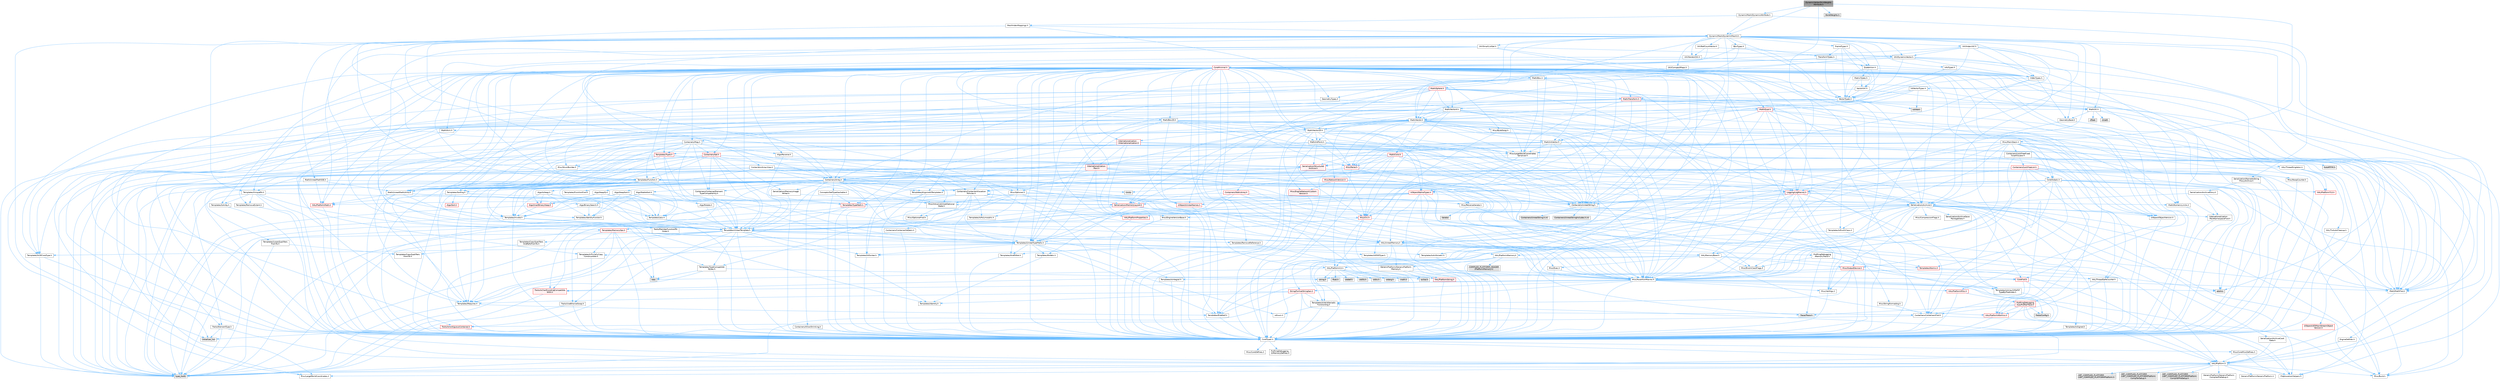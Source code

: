 digraph "DynamicVertexSkinWeightsAttribute.h"
{
 // INTERACTIVE_SVG=YES
 // LATEX_PDF_SIZE
  bgcolor="transparent";
  edge [fontname=Helvetica,fontsize=10,labelfontname=Helvetica,labelfontsize=10];
  node [fontname=Helvetica,fontsize=10,shape=box,height=0.2,width=0.4];
  Node1 [id="Node000001",label="DynamicVertexSkinWeights\lAttribute.h",height=0.2,width=0.4,color="gray40", fillcolor="grey60", style="filled", fontcolor="black",tooltip=" "];
  Node1 -> Node2 [id="edge1_Node000001_Node000002",color="steelblue1",style="solid",tooltip=" "];
  Node2 [id="Node000002",label="DynamicMesh/DynamicMesh3.h",height=0.2,width=0.4,color="grey40", fillcolor="white", style="filled",URL="$d5/d34/DynamicMesh3_8h.html",tooltip=" "];
  Node2 -> Node3 [id="edge2_Node000002_Node000003",color="steelblue1",style="solid",tooltip=" "];
  Node3 [id="Node000003",label="BoxTypes.h",height=0.2,width=0.4,color="grey40", fillcolor="white", style="filled",URL="$d2/da2/BoxTypes_8h.html",tooltip=" "];
  Node3 -> Node4 [id="edge3_Node000003_Node000004",color="steelblue1",style="solid",tooltip=" "];
  Node4 [id="Node000004",label="Math/Box.h",height=0.2,width=0.4,color="grey40", fillcolor="white", style="filled",URL="$de/d0f/Box_8h.html",tooltip=" "];
  Node4 -> Node5 [id="edge4_Node000004_Node000005",color="steelblue1",style="solid",tooltip=" "];
  Node5 [id="Node000005",label="CoreTypes.h",height=0.2,width=0.4,color="grey40", fillcolor="white", style="filled",URL="$dc/dec/CoreTypes_8h.html",tooltip=" "];
  Node5 -> Node6 [id="edge5_Node000005_Node000006",color="steelblue1",style="solid",tooltip=" "];
  Node6 [id="Node000006",label="HAL/Platform.h",height=0.2,width=0.4,color="grey40", fillcolor="white", style="filled",URL="$d9/dd0/Platform_8h.html",tooltip=" "];
  Node6 -> Node7 [id="edge6_Node000006_Node000007",color="steelblue1",style="solid",tooltip=" "];
  Node7 [id="Node000007",label="Misc/Build.h",height=0.2,width=0.4,color="grey40", fillcolor="white", style="filled",URL="$d3/dbb/Build_8h.html",tooltip=" "];
  Node6 -> Node8 [id="edge7_Node000006_Node000008",color="steelblue1",style="solid",tooltip=" "];
  Node8 [id="Node000008",label="Misc/LargeWorldCoordinates.h",height=0.2,width=0.4,color="grey40", fillcolor="white", style="filled",URL="$d2/dcb/LargeWorldCoordinates_8h.html",tooltip=" "];
  Node6 -> Node9 [id="edge8_Node000006_Node000009",color="steelblue1",style="solid",tooltip=" "];
  Node9 [id="Node000009",label="type_traits",height=0.2,width=0.4,color="grey60", fillcolor="#E0E0E0", style="filled",tooltip=" "];
  Node6 -> Node10 [id="edge9_Node000006_Node000010",color="steelblue1",style="solid",tooltip=" "];
  Node10 [id="Node000010",label="PreprocessorHelpers.h",height=0.2,width=0.4,color="grey40", fillcolor="white", style="filled",URL="$db/ddb/PreprocessorHelpers_8h.html",tooltip=" "];
  Node6 -> Node11 [id="edge10_Node000006_Node000011",color="steelblue1",style="solid",tooltip=" "];
  Node11 [id="Node000011",label="UBT_COMPILED_PLATFORM\l/UBT_COMPILED_PLATFORMPlatform\lCompilerPreSetup.h",height=0.2,width=0.4,color="grey60", fillcolor="#E0E0E0", style="filled",tooltip=" "];
  Node6 -> Node12 [id="edge11_Node000006_Node000012",color="steelblue1",style="solid",tooltip=" "];
  Node12 [id="Node000012",label="GenericPlatform/GenericPlatform\lCompilerPreSetup.h",height=0.2,width=0.4,color="grey40", fillcolor="white", style="filled",URL="$d9/dc8/GenericPlatformCompilerPreSetup_8h.html",tooltip=" "];
  Node6 -> Node13 [id="edge12_Node000006_Node000013",color="steelblue1",style="solid",tooltip=" "];
  Node13 [id="Node000013",label="GenericPlatform/GenericPlatform.h",height=0.2,width=0.4,color="grey40", fillcolor="white", style="filled",URL="$d6/d84/GenericPlatform_8h.html",tooltip=" "];
  Node6 -> Node14 [id="edge13_Node000006_Node000014",color="steelblue1",style="solid",tooltip=" "];
  Node14 [id="Node000014",label="UBT_COMPILED_PLATFORM\l/UBT_COMPILED_PLATFORMPlatform.h",height=0.2,width=0.4,color="grey60", fillcolor="#E0E0E0", style="filled",tooltip=" "];
  Node6 -> Node15 [id="edge14_Node000006_Node000015",color="steelblue1",style="solid",tooltip=" "];
  Node15 [id="Node000015",label="UBT_COMPILED_PLATFORM\l/UBT_COMPILED_PLATFORMPlatform\lCompilerSetup.h",height=0.2,width=0.4,color="grey60", fillcolor="#E0E0E0", style="filled",tooltip=" "];
  Node5 -> Node16 [id="edge15_Node000005_Node000016",color="steelblue1",style="solid",tooltip=" "];
  Node16 [id="Node000016",label="ProfilingDebugging\l/UMemoryDefines.h",height=0.2,width=0.4,color="grey40", fillcolor="white", style="filled",URL="$d2/da2/UMemoryDefines_8h.html",tooltip=" "];
  Node5 -> Node17 [id="edge16_Node000005_Node000017",color="steelblue1",style="solid",tooltip=" "];
  Node17 [id="Node000017",label="Misc/CoreMiscDefines.h",height=0.2,width=0.4,color="grey40", fillcolor="white", style="filled",URL="$da/d38/CoreMiscDefines_8h.html",tooltip=" "];
  Node17 -> Node6 [id="edge17_Node000017_Node000006",color="steelblue1",style="solid",tooltip=" "];
  Node17 -> Node10 [id="edge18_Node000017_Node000010",color="steelblue1",style="solid",tooltip=" "];
  Node5 -> Node18 [id="edge19_Node000005_Node000018",color="steelblue1",style="solid",tooltip=" "];
  Node18 [id="Node000018",label="Misc/CoreDefines.h",height=0.2,width=0.4,color="grey40", fillcolor="white", style="filled",URL="$d3/dd2/CoreDefines_8h.html",tooltip=" "];
  Node4 -> Node19 [id="edge20_Node000004_Node000019",color="steelblue1",style="solid",tooltip=" "];
  Node19 [id="Node000019",label="Misc/AssertionMacros.h",height=0.2,width=0.4,color="grey40", fillcolor="white", style="filled",URL="$d0/dfa/AssertionMacros_8h.html",tooltip=" "];
  Node19 -> Node5 [id="edge21_Node000019_Node000005",color="steelblue1",style="solid",tooltip=" "];
  Node19 -> Node6 [id="edge22_Node000019_Node000006",color="steelblue1",style="solid",tooltip=" "];
  Node19 -> Node20 [id="edge23_Node000019_Node000020",color="steelblue1",style="solid",tooltip=" "];
  Node20 [id="Node000020",label="HAL/PlatformMisc.h",height=0.2,width=0.4,color="red", fillcolor="#FFF0F0", style="filled",URL="$d0/df5/PlatformMisc_8h.html",tooltip=" "];
  Node20 -> Node5 [id="edge24_Node000020_Node000005",color="steelblue1",style="solid",tooltip=" "];
  Node20 -> Node48 [id="edge25_Node000020_Node000048",color="steelblue1",style="solid",tooltip=" "];
  Node48 [id="Node000048",label="ProfilingDebugging\l/CpuProfilerTrace.h",height=0.2,width=0.4,color="red", fillcolor="#FFF0F0", style="filled",URL="$da/dcb/CpuProfilerTrace_8h.html",tooltip=" "];
  Node48 -> Node5 [id="edge26_Node000048_Node000005",color="steelblue1",style="solid",tooltip=" "];
  Node48 -> Node28 [id="edge27_Node000048_Node000028",color="steelblue1",style="solid",tooltip=" "];
  Node28 [id="Node000028",label="Containers/ContainersFwd.h",height=0.2,width=0.4,color="grey40", fillcolor="white", style="filled",URL="$d4/d0a/ContainersFwd_8h.html",tooltip=" "];
  Node28 -> Node6 [id="edge28_Node000028_Node000006",color="steelblue1",style="solid",tooltip=" "];
  Node28 -> Node5 [id="edge29_Node000028_Node000005",color="steelblue1",style="solid",tooltip=" "];
  Node28 -> Node25 [id="edge30_Node000028_Node000025",color="steelblue1",style="solid",tooltip=" "];
  Node25 [id="Node000025",label="Traits/IsContiguousContainer.h",height=0.2,width=0.4,color="red", fillcolor="#FFF0F0", style="filled",URL="$d5/d3c/IsContiguousContainer_8h.html",tooltip=" "];
  Node25 -> Node5 [id="edge31_Node000025_Node000005",color="steelblue1",style="solid",tooltip=" "];
  Node25 -> Node24 [id="edge32_Node000025_Node000024",color="steelblue1",style="solid",tooltip=" "];
  Node24 [id="Node000024",label="initializer_list",height=0.2,width=0.4,color="grey60", fillcolor="#E0E0E0", style="filled",tooltip=" "];
  Node48 -> Node49 [id="edge33_Node000048_Node000049",color="steelblue1",style="solid",tooltip=" "];
  Node49 [id="Node000049",label="HAL/PlatformAtomics.h",height=0.2,width=0.4,color="red", fillcolor="#FFF0F0", style="filled",URL="$d3/d36/PlatformAtomics_8h.html",tooltip=" "];
  Node49 -> Node5 [id="edge34_Node000049_Node000005",color="steelblue1",style="solid",tooltip=" "];
  Node48 -> Node10 [id="edge35_Node000048_Node000010",color="steelblue1",style="solid",tooltip=" "];
  Node48 -> Node7 [id="edge36_Node000048_Node000007",color="steelblue1",style="solid",tooltip=" "];
  Node48 -> Node52 [id="edge37_Node000048_Node000052",color="steelblue1",style="solid",tooltip=" "];
  Node52 [id="Node000052",label="Trace/Config.h",height=0.2,width=0.4,color="grey60", fillcolor="#E0E0E0", style="filled",tooltip=" "];
  Node48 -> Node55 [id="edge38_Node000048_Node000055",color="steelblue1",style="solid",tooltip=" "];
  Node55 [id="Node000055",label="Trace/Trace.h",height=0.2,width=0.4,color="grey60", fillcolor="#E0E0E0", style="filled",tooltip=" "];
  Node19 -> Node10 [id="edge39_Node000019_Node000010",color="steelblue1",style="solid",tooltip=" "];
  Node19 -> Node56 [id="edge40_Node000019_Node000056",color="steelblue1",style="solid",tooltip=" "];
  Node56 [id="Node000056",label="Templates/EnableIf.h",height=0.2,width=0.4,color="grey40", fillcolor="white", style="filled",URL="$d7/d60/EnableIf_8h.html",tooltip=" "];
  Node56 -> Node5 [id="edge41_Node000056_Node000005",color="steelblue1",style="solid",tooltip=" "];
  Node19 -> Node57 [id="edge42_Node000019_Node000057",color="steelblue1",style="solid",tooltip=" "];
  Node57 [id="Node000057",label="Templates/IsArrayOrRefOf\lTypeByPredicate.h",height=0.2,width=0.4,color="grey40", fillcolor="white", style="filled",URL="$d6/da1/IsArrayOrRefOfTypeByPredicate_8h.html",tooltip=" "];
  Node57 -> Node5 [id="edge43_Node000057_Node000005",color="steelblue1",style="solid",tooltip=" "];
  Node19 -> Node58 [id="edge44_Node000019_Node000058",color="steelblue1",style="solid",tooltip=" "];
  Node58 [id="Node000058",label="Templates/IsValidVariadic\lFunctionArg.h",height=0.2,width=0.4,color="grey40", fillcolor="white", style="filled",URL="$d0/dc8/IsValidVariadicFunctionArg_8h.html",tooltip=" "];
  Node58 -> Node5 [id="edge45_Node000058_Node000005",color="steelblue1",style="solid",tooltip=" "];
  Node58 -> Node59 [id="edge46_Node000058_Node000059",color="steelblue1",style="solid",tooltip=" "];
  Node59 [id="Node000059",label="IsEnum.h",height=0.2,width=0.4,color="grey40", fillcolor="white", style="filled",URL="$d4/de5/IsEnum_8h.html",tooltip=" "];
  Node58 -> Node9 [id="edge47_Node000058_Node000009",color="steelblue1",style="solid",tooltip=" "];
  Node19 -> Node60 [id="edge48_Node000019_Node000060",color="steelblue1",style="solid",tooltip=" "];
  Node60 [id="Node000060",label="Traits/IsCharEncodingCompatible\lWith.h",height=0.2,width=0.4,color="red", fillcolor="#FFF0F0", style="filled",URL="$df/dd1/IsCharEncodingCompatibleWith_8h.html",tooltip=" "];
  Node60 -> Node9 [id="edge49_Node000060_Node000009",color="steelblue1",style="solid",tooltip=" "];
  Node19 -> Node62 [id="edge50_Node000019_Node000062",color="steelblue1",style="solid",tooltip=" "];
  Node62 [id="Node000062",label="Misc/VarArgs.h",height=0.2,width=0.4,color="grey40", fillcolor="white", style="filled",URL="$d5/d6f/VarArgs_8h.html",tooltip=" "];
  Node62 -> Node5 [id="edge51_Node000062_Node000005",color="steelblue1",style="solid",tooltip=" "];
  Node19 -> Node63 [id="edge52_Node000019_Node000063",color="steelblue1",style="solid",tooltip=" "];
  Node63 [id="Node000063",label="String/FormatStringSan.h",height=0.2,width=0.4,color="red", fillcolor="#FFF0F0", style="filled",URL="$d3/d8b/FormatStringSan_8h.html",tooltip=" "];
  Node63 -> Node9 [id="edge53_Node000063_Node000009",color="steelblue1",style="solid",tooltip=" "];
  Node63 -> Node5 [id="edge54_Node000063_Node000005",color="steelblue1",style="solid",tooltip=" "];
  Node63 -> Node64 [id="edge55_Node000063_Node000064",color="steelblue1",style="solid",tooltip=" "];
  Node64 [id="Node000064",label="Templates/Requires.h",height=0.2,width=0.4,color="grey40", fillcolor="white", style="filled",URL="$dc/d96/Requires_8h.html",tooltip=" "];
  Node64 -> Node56 [id="edge56_Node000064_Node000056",color="steelblue1",style="solid",tooltip=" "];
  Node64 -> Node9 [id="edge57_Node000064_Node000009",color="steelblue1",style="solid",tooltip=" "];
  Node63 -> Node65 [id="edge58_Node000063_Node000065",color="steelblue1",style="solid",tooltip=" "];
  Node65 [id="Node000065",label="Templates/Identity.h",height=0.2,width=0.4,color="grey40", fillcolor="white", style="filled",URL="$d0/dd5/Identity_8h.html",tooltip=" "];
  Node63 -> Node58 [id="edge59_Node000063_Node000058",color="steelblue1",style="solid",tooltip=" "];
  Node63 -> Node28 [id="edge60_Node000063_Node000028",color="steelblue1",style="solid",tooltip=" "];
  Node19 -> Node69 [id="edge61_Node000019_Node000069",color="steelblue1",style="solid",tooltip=" "];
  Node69 [id="Node000069",label="atomic",height=0.2,width=0.4,color="grey60", fillcolor="#E0E0E0", style="filled",tooltip=" "];
  Node4 -> Node29 [id="edge62_Node000004_Node000029",color="steelblue1",style="solid",tooltip=" "];
  Node29 [id="Node000029",label="Math/MathFwd.h",height=0.2,width=0.4,color="grey40", fillcolor="white", style="filled",URL="$d2/d10/MathFwd_8h.html",tooltip=" "];
  Node29 -> Node6 [id="edge63_Node000029_Node000006",color="steelblue1",style="solid",tooltip=" "];
  Node4 -> Node70 [id="edge64_Node000004_Node000070",color="steelblue1",style="solid",tooltip=" "];
  Node70 [id="Node000070",label="Math/UnrealMathUtility.h",height=0.2,width=0.4,color="grey40", fillcolor="white", style="filled",URL="$db/db8/UnrealMathUtility_8h.html",tooltip=" "];
  Node70 -> Node5 [id="edge65_Node000070_Node000005",color="steelblue1",style="solid",tooltip=" "];
  Node70 -> Node19 [id="edge66_Node000070_Node000019",color="steelblue1",style="solid",tooltip=" "];
  Node70 -> Node71 [id="edge67_Node000070_Node000071",color="steelblue1",style="solid",tooltip=" "];
  Node71 [id="Node000071",label="HAL/PlatformMath.h",height=0.2,width=0.4,color="red", fillcolor="#FFF0F0", style="filled",URL="$dc/d53/PlatformMath_8h.html",tooltip=" "];
  Node71 -> Node5 [id="edge68_Node000071_Node000005",color="steelblue1",style="solid",tooltip=" "];
  Node70 -> Node29 [id="edge69_Node000070_Node000029",color="steelblue1",style="solid",tooltip=" "];
  Node70 -> Node65 [id="edge70_Node000070_Node000065",color="steelblue1",style="solid",tooltip=" "];
  Node70 -> Node64 [id="edge71_Node000070_Node000064",color="steelblue1",style="solid",tooltip=" "];
  Node4 -> Node90 [id="edge72_Node000004_Node000090",color="steelblue1",style="solid",tooltip=" "];
  Node90 [id="Node000090",label="Containers/UnrealString.h",height=0.2,width=0.4,color="grey40", fillcolor="white", style="filled",URL="$d5/dba/UnrealString_8h.html",tooltip=" "];
  Node90 -> Node91 [id="edge73_Node000090_Node000091",color="steelblue1",style="solid",tooltip=" "];
  Node91 [id="Node000091",label="Containers/UnrealStringIncludes.h.inl",height=0.2,width=0.4,color="grey60", fillcolor="#E0E0E0", style="filled",tooltip=" "];
  Node90 -> Node92 [id="edge74_Node000090_Node000092",color="steelblue1",style="solid",tooltip=" "];
  Node92 [id="Node000092",label="Containers/UnrealString.h.inl",height=0.2,width=0.4,color="grey60", fillcolor="#E0E0E0", style="filled",tooltip=" "];
  Node90 -> Node93 [id="edge75_Node000090_Node000093",color="steelblue1",style="solid",tooltip=" "];
  Node93 [id="Node000093",label="Misc/StringFormatArg.h",height=0.2,width=0.4,color="grey40", fillcolor="white", style="filled",URL="$d2/d16/StringFormatArg_8h.html",tooltip=" "];
  Node93 -> Node28 [id="edge76_Node000093_Node000028",color="steelblue1",style="solid",tooltip=" "];
  Node4 -> Node94 [id="edge77_Node000004_Node000094",color="steelblue1",style="solid",tooltip=" "];
  Node94 [id="Node000094",label="Math/Vector.h",height=0.2,width=0.4,color="grey40", fillcolor="white", style="filled",URL="$d6/dbe/Vector_8h.html",tooltip=" "];
  Node94 -> Node5 [id="edge78_Node000094_Node000005",color="steelblue1",style="solid",tooltip=" "];
  Node94 -> Node19 [id="edge79_Node000094_Node000019",color="steelblue1",style="solid",tooltip=" "];
  Node94 -> Node29 [id="edge80_Node000094_Node000029",color="steelblue1",style="solid",tooltip=" "];
  Node94 -> Node42 [id="edge81_Node000094_Node000042",color="steelblue1",style="solid",tooltip=" "];
  Node42 [id="Node000042",label="Math/NumericLimits.h",height=0.2,width=0.4,color="grey40", fillcolor="white", style="filled",URL="$df/d1b/NumericLimits_8h.html",tooltip=" "];
  Node42 -> Node5 [id="edge82_Node000042_Node000005",color="steelblue1",style="solid",tooltip=" "];
  Node94 -> Node95 [id="edge83_Node000094_Node000095",color="steelblue1",style="solid",tooltip=" "];
  Node95 [id="Node000095",label="Misc/Crc.h",height=0.2,width=0.4,color="red", fillcolor="#FFF0F0", style="filled",URL="$d4/dd2/Crc_8h.html",tooltip=" "];
  Node95 -> Node5 [id="edge84_Node000095_Node000005",color="steelblue1",style="solid",tooltip=" "];
  Node95 -> Node96 [id="edge85_Node000095_Node000096",color="steelblue1",style="solid",tooltip=" "];
  Node96 [id="Node000096",label="HAL/PlatformString.h",height=0.2,width=0.4,color="red", fillcolor="#FFF0F0", style="filled",URL="$db/db5/PlatformString_8h.html",tooltip=" "];
  Node96 -> Node5 [id="edge86_Node000096_Node000005",color="steelblue1",style="solid",tooltip=" "];
  Node95 -> Node19 [id="edge87_Node000095_Node000019",color="steelblue1",style="solid",tooltip=" "];
  Node95 -> Node77 [id="edge88_Node000095_Node000077",color="steelblue1",style="solid",tooltip=" "];
  Node77 [id="Node000077",label="Templates/UnrealTypeTraits.h",height=0.2,width=0.4,color="grey40", fillcolor="white", style="filled",URL="$d2/d2d/UnrealTypeTraits_8h.html",tooltip=" "];
  Node77 -> Node5 [id="edge89_Node000077_Node000005",color="steelblue1",style="solid",tooltip=" "];
  Node77 -> Node78 [id="edge90_Node000077_Node000078",color="steelblue1",style="solid",tooltip=" "];
  Node78 [id="Node000078",label="Templates/IsPointer.h",height=0.2,width=0.4,color="grey40", fillcolor="white", style="filled",URL="$d7/d05/IsPointer_8h.html",tooltip=" "];
  Node78 -> Node5 [id="edge91_Node000078_Node000005",color="steelblue1",style="solid",tooltip=" "];
  Node77 -> Node19 [id="edge92_Node000077_Node000019",color="steelblue1",style="solid",tooltip=" "];
  Node77 -> Node73 [id="edge93_Node000077_Node000073",color="steelblue1",style="solid",tooltip=" "];
  Node73 [id="Node000073",label="Templates/AndOrNot.h",height=0.2,width=0.4,color="grey40", fillcolor="white", style="filled",URL="$db/d0a/AndOrNot_8h.html",tooltip=" "];
  Node73 -> Node5 [id="edge94_Node000073_Node000005",color="steelblue1",style="solid",tooltip=" "];
  Node77 -> Node56 [id="edge95_Node000077_Node000056",color="steelblue1",style="solid",tooltip=" "];
  Node77 -> Node79 [id="edge96_Node000077_Node000079",color="steelblue1",style="solid",tooltip=" "];
  Node79 [id="Node000079",label="Templates/IsArithmetic.h",height=0.2,width=0.4,color="grey40", fillcolor="white", style="filled",URL="$d2/d5d/IsArithmetic_8h.html",tooltip=" "];
  Node79 -> Node5 [id="edge97_Node000079_Node000005",color="steelblue1",style="solid",tooltip=" "];
  Node77 -> Node59 [id="edge98_Node000077_Node000059",color="steelblue1",style="solid",tooltip=" "];
  Node77 -> Node80 [id="edge99_Node000077_Node000080",color="steelblue1",style="solid",tooltip=" "];
  Node80 [id="Node000080",label="Templates/Models.h",height=0.2,width=0.4,color="grey40", fillcolor="white", style="filled",URL="$d3/d0c/Models_8h.html",tooltip=" "];
  Node80 -> Node65 [id="edge100_Node000080_Node000065",color="steelblue1",style="solid",tooltip=" "];
  Node77 -> Node81 [id="edge101_Node000077_Node000081",color="steelblue1",style="solid",tooltip=" "];
  Node81 [id="Node000081",label="Templates/IsPODType.h",height=0.2,width=0.4,color="grey40", fillcolor="white", style="filled",URL="$d7/db1/IsPODType_8h.html",tooltip=" "];
  Node81 -> Node5 [id="edge102_Node000081_Node000005",color="steelblue1",style="solid",tooltip=" "];
  Node77 -> Node82 [id="edge103_Node000077_Node000082",color="steelblue1",style="solid",tooltip=" "];
  Node82 [id="Node000082",label="Templates/IsUECoreType.h",height=0.2,width=0.4,color="grey40", fillcolor="white", style="filled",URL="$d1/db8/IsUECoreType_8h.html",tooltip=" "];
  Node82 -> Node5 [id="edge104_Node000082_Node000005",color="steelblue1",style="solid",tooltip=" "];
  Node82 -> Node9 [id="edge105_Node000082_Node000009",color="steelblue1",style="solid",tooltip=" "];
  Node77 -> Node83 [id="edge106_Node000077_Node000083",color="steelblue1",style="solid",tooltip=" "];
  Node83 [id="Node000083",label="Templates/IsTriviallyCopy\lConstructible.h",height=0.2,width=0.4,color="grey40", fillcolor="white", style="filled",URL="$d3/d78/IsTriviallyCopyConstructible_8h.html",tooltip=" "];
  Node83 -> Node5 [id="edge107_Node000083_Node000005",color="steelblue1",style="solid",tooltip=" "];
  Node83 -> Node9 [id="edge108_Node000083_Node000009",color="steelblue1",style="solid",tooltip=" "];
  Node94 -> Node70 [id="edge109_Node000094_Node000070",color="steelblue1",style="solid",tooltip=" "];
  Node94 -> Node90 [id="edge110_Node000094_Node000090",color="steelblue1",style="solid",tooltip=" "];
  Node94 -> Node103 [id="edge111_Node000094_Node000103",color="steelblue1",style="solid",tooltip=" "];
  Node103 [id="Node000103",label="Misc/Parse.h",height=0.2,width=0.4,color="red", fillcolor="#FFF0F0", style="filled",URL="$dc/d71/Parse_8h.html",tooltip=" "];
  Node103 -> Node90 [id="edge112_Node000103_Node000090",color="steelblue1",style="solid",tooltip=" "];
  Node103 -> Node5 [id="edge113_Node000103_Node000005",color="steelblue1",style="solid",tooltip=" "];
  Node103 -> Node32 [id="edge114_Node000103_Node000032",color="steelblue1",style="solid",tooltip=" "];
  Node32 [id="Node000032",label="HAL/PlatformCrt.h",height=0.2,width=0.4,color="grey40", fillcolor="white", style="filled",URL="$d8/d75/PlatformCrt_8h.html",tooltip=" "];
  Node32 -> Node33 [id="edge115_Node000032_Node000033",color="steelblue1",style="solid",tooltip=" "];
  Node33 [id="Node000033",label="new",height=0.2,width=0.4,color="grey60", fillcolor="#E0E0E0", style="filled",tooltip=" "];
  Node32 -> Node34 [id="edge116_Node000032_Node000034",color="steelblue1",style="solid",tooltip=" "];
  Node34 [id="Node000034",label="wchar.h",height=0.2,width=0.4,color="grey60", fillcolor="#E0E0E0", style="filled",tooltip=" "];
  Node32 -> Node35 [id="edge117_Node000032_Node000035",color="steelblue1",style="solid",tooltip=" "];
  Node35 [id="Node000035",label="stddef.h",height=0.2,width=0.4,color="grey60", fillcolor="#E0E0E0", style="filled",tooltip=" "];
  Node32 -> Node36 [id="edge118_Node000032_Node000036",color="steelblue1",style="solid",tooltip=" "];
  Node36 [id="Node000036",label="stdlib.h",height=0.2,width=0.4,color="grey60", fillcolor="#E0E0E0", style="filled",tooltip=" "];
  Node32 -> Node37 [id="edge119_Node000032_Node000037",color="steelblue1",style="solid",tooltip=" "];
  Node37 [id="Node000037",label="stdio.h",height=0.2,width=0.4,color="grey60", fillcolor="#E0E0E0", style="filled",tooltip=" "];
  Node32 -> Node38 [id="edge120_Node000032_Node000038",color="steelblue1",style="solid",tooltip=" "];
  Node38 [id="Node000038",label="stdarg.h",height=0.2,width=0.4,color="grey60", fillcolor="#E0E0E0", style="filled",tooltip=" "];
  Node32 -> Node39 [id="edge121_Node000032_Node000039",color="steelblue1",style="solid",tooltip=" "];
  Node39 [id="Node000039",label="math.h",height=0.2,width=0.4,color="grey60", fillcolor="#E0E0E0", style="filled",tooltip=" "];
  Node32 -> Node40 [id="edge122_Node000032_Node000040",color="steelblue1",style="solid",tooltip=" "];
  Node40 [id="Node000040",label="float.h",height=0.2,width=0.4,color="grey60", fillcolor="#E0E0E0", style="filled",tooltip=" "];
  Node32 -> Node41 [id="edge123_Node000032_Node000041",color="steelblue1",style="solid",tooltip=" "];
  Node41 [id="Node000041",label="string.h",height=0.2,width=0.4,color="grey60", fillcolor="#E0E0E0", style="filled",tooltip=" "];
  Node103 -> Node7 [id="edge124_Node000103_Node000007",color="steelblue1",style="solid",tooltip=" "];
  Node103 -> Node44 [id="edge125_Node000103_Node000044",color="steelblue1",style="solid",tooltip=" "];
  Node44 [id="Node000044",label="Misc/EnumClassFlags.h",height=0.2,width=0.4,color="grey40", fillcolor="white", style="filled",URL="$d8/de7/EnumClassFlags_8h.html",tooltip=" "];
  Node103 -> Node104 [id="edge126_Node000103_Node000104",color="steelblue1",style="solid",tooltip=" "];
  Node104 [id="Node000104",label="Templates/Function.h",height=0.2,width=0.4,color="grey40", fillcolor="white", style="filled",URL="$df/df5/Function_8h.html",tooltip=" "];
  Node104 -> Node5 [id="edge127_Node000104_Node000005",color="steelblue1",style="solid",tooltip=" "];
  Node104 -> Node19 [id="edge128_Node000104_Node000019",color="steelblue1",style="solid",tooltip=" "];
  Node104 -> Node105 [id="edge129_Node000104_Node000105",color="steelblue1",style="solid",tooltip=" "];
  Node105 [id="Node000105",label="Misc/IntrusiveUnsetOptional\lState.h",height=0.2,width=0.4,color="grey40", fillcolor="white", style="filled",URL="$d2/d0a/IntrusiveUnsetOptionalState_8h.html",tooltip=" "];
  Node105 -> Node106 [id="edge130_Node000105_Node000106",color="steelblue1",style="solid",tooltip=" "];
  Node106 [id="Node000106",label="Misc/OptionalFwd.h",height=0.2,width=0.4,color="grey40", fillcolor="white", style="filled",URL="$dc/d50/OptionalFwd_8h.html",tooltip=" "];
  Node104 -> Node107 [id="edge131_Node000104_Node000107",color="steelblue1",style="solid",tooltip=" "];
  Node107 [id="Node000107",label="HAL/UnrealMemory.h",height=0.2,width=0.4,color="grey40", fillcolor="white", style="filled",URL="$d9/d96/UnrealMemory_8h.html",tooltip=" "];
  Node107 -> Node5 [id="edge132_Node000107_Node000005",color="steelblue1",style="solid",tooltip=" "];
  Node107 -> Node108 [id="edge133_Node000107_Node000108",color="steelblue1",style="solid",tooltip=" "];
  Node108 [id="Node000108",label="GenericPlatform/GenericPlatform\lMemory.h",height=0.2,width=0.4,color="grey40", fillcolor="white", style="filled",URL="$dd/d22/GenericPlatformMemory_8h.html",tooltip=" "];
  Node108 -> Node27 [id="edge134_Node000108_Node000027",color="steelblue1",style="solid",tooltip=" "];
  Node27 [id="Node000027",label="CoreFwd.h",height=0.2,width=0.4,color="red", fillcolor="#FFF0F0", style="filled",URL="$d1/d1e/CoreFwd_8h.html",tooltip=" "];
  Node27 -> Node5 [id="edge135_Node000027_Node000005",color="steelblue1",style="solid",tooltip=" "];
  Node27 -> Node28 [id="edge136_Node000027_Node000028",color="steelblue1",style="solid",tooltip=" "];
  Node27 -> Node29 [id="edge137_Node000027_Node000029",color="steelblue1",style="solid",tooltip=" "];
  Node108 -> Node5 [id="edge138_Node000108_Node000005",color="steelblue1",style="solid",tooltip=" "];
  Node108 -> Node96 [id="edge139_Node000108_Node000096",color="steelblue1",style="solid",tooltip=" "];
  Node108 -> Node41 [id="edge140_Node000108_Node000041",color="steelblue1",style="solid",tooltip=" "];
  Node108 -> Node34 [id="edge141_Node000108_Node000034",color="steelblue1",style="solid",tooltip=" "];
  Node107 -> Node109 [id="edge142_Node000107_Node000109",color="steelblue1",style="solid",tooltip=" "];
  Node109 [id="Node000109",label="HAL/MemoryBase.h",height=0.2,width=0.4,color="grey40", fillcolor="white", style="filled",URL="$d6/d9f/MemoryBase_8h.html",tooltip=" "];
  Node109 -> Node5 [id="edge143_Node000109_Node000005",color="steelblue1",style="solid",tooltip=" "];
  Node109 -> Node49 [id="edge144_Node000109_Node000049",color="steelblue1",style="solid",tooltip=" "];
  Node109 -> Node32 [id="edge145_Node000109_Node000032",color="steelblue1",style="solid",tooltip=" "];
  Node109 -> Node110 [id="edge146_Node000109_Node000110",color="steelblue1",style="solid",tooltip=" "];
  Node110 [id="Node000110",label="Misc/Exec.h",height=0.2,width=0.4,color="grey40", fillcolor="white", style="filled",URL="$de/ddb/Exec_8h.html",tooltip=" "];
  Node110 -> Node5 [id="edge147_Node000110_Node000005",color="steelblue1",style="solid",tooltip=" "];
  Node110 -> Node19 [id="edge148_Node000110_Node000019",color="steelblue1",style="solid",tooltip=" "];
  Node109 -> Node111 [id="edge149_Node000109_Node000111",color="steelblue1",style="solid",tooltip=" "];
  Node111 [id="Node000111",label="Misc/OutputDevice.h",height=0.2,width=0.4,color="red", fillcolor="#FFF0F0", style="filled",URL="$d7/d32/OutputDevice_8h.html",tooltip=" "];
  Node111 -> Node27 [id="edge150_Node000111_Node000027",color="steelblue1",style="solid",tooltip=" "];
  Node111 -> Node5 [id="edge151_Node000111_Node000005",color="steelblue1",style="solid",tooltip=" "];
  Node111 -> Node62 [id="edge152_Node000111_Node000062",color="steelblue1",style="solid",tooltip=" "];
  Node111 -> Node57 [id="edge153_Node000111_Node000057",color="steelblue1",style="solid",tooltip=" "];
  Node111 -> Node58 [id="edge154_Node000111_Node000058",color="steelblue1",style="solid",tooltip=" "];
  Node111 -> Node60 [id="edge155_Node000111_Node000060",color="steelblue1",style="solid",tooltip=" "];
  Node109 -> Node113 [id="edge156_Node000109_Node000113",color="steelblue1",style="solid",tooltip=" "];
  Node113 [id="Node000113",label="Templates/Atomic.h",height=0.2,width=0.4,color="red", fillcolor="#FFF0F0", style="filled",URL="$d3/d91/Atomic_8h.html",tooltip=" "];
  Node113 -> Node114 [id="edge157_Node000113_Node000114",color="steelblue1",style="solid",tooltip=" "];
  Node114 [id="Node000114",label="HAL/ThreadSafeCounter.h",height=0.2,width=0.4,color="grey40", fillcolor="white", style="filled",URL="$dc/dc9/ThreadSafeCounter_8h.html",tooltip=" "];
  Node114 -> Node5 [id="edge158_Node000114_Node000005",color="steelblue1",style="solid",tooltip=" "];
  Node114 -> Node49 [id="edge159_Node000114_Node000049",color="steelblue1",style="solid",tooltip=" "];
  Node113 -> Node86 [id="edge160_Node000113_Node000086",color="steelblue1",style="solid",tooltip=" "];
  Node86 [id="Node000086",label="Templates/IsIntegral.h",height=0.2,width=0.4,color="grey40", fillcolor="white", style="filled",URL="$da/d64/IsIntegral_8h.html",tooltip=" "];
  Node86 -> Node5 [id="edge161_Node000086_Node000005",color="steelblue1",style="solid",tooltip=" "];
  Node113 -> Node69 [id="edge162_Node000113_Node000069",color="steelblue1",style="solid",tooltip=" "];
  Node107 -> Node118 [id="edge163_Node000107_Node000118",color="steelblue1",style="solid",tooltip=" "];
  Node118 [id="Node000118",label="HAL/PlatformMemory.h",height=0.2,width=0.4,color="grey40", fillcolor="white", style="filled",URL="$de/d68/PlatformMemory_8h.html",tooltip=" "];
  Node118 -> Node5 [id="edge164_Node000118_Node000005",color="steelblue1",style="solid",tooltip=" "];
  Node118 -> Node108 [id="edge165_Node000118_Node000108",color="steelblue1",style="solid",tooltip=" "];
  Node118 -> Node119 [id="edge166_Node000118_Node000119",color="steelblue1",style="solid",tooltip=" "];
  Node119 [id="Node000119",label="COMPILED_PLATFORM_HEADER\l(PlatformMemory.h)",height=0.2,width=0.4,color="grey60", fillcolor="#E0E0E0", style="filled",tooltip=" "];
  Node107 -> Node120 [id="edge167_Node000107_Node000120",color="steelblue1",style="solid",tooltip=" "];
  Node120 [id="Node000120",label="ProfilingDebugging\l/MemoryTrace.h",height=0.2,width=0.4,color="grey40", fillcolor="white", style="filled",URL="$da/dd7/MemoryTrace_8h.html",tooltip=" "];
  Node120 -> Node6 [id="edge168_Node000120_Node000006",color="steelblue1",style="solid",tooltip=" "];
  Node120 -> Node44 [id="edge169_Node000120_Node000044",color="steelblue1",style="solid",tooltip=" "];
  Node120 -> Node52 [id="edge170_Node000120_Node000052",color="steelblue1",style="solid",tooltip=" "];
  Node120 -> Node55 [id="edge171_Node000120_Node000055",color="steelblue1",style="solid",tooltip=" "];
  Node107 -> Node78 [id="edge172_Node000107_Node000078",color="steelblue1",style="solid",tooltip=" "];
  Node104 -> Node121 [id="edge173_Node000104_Node000121",color="steelblue1",style="solid",tooltip=" "];
  Node121 [id="Node000121",label="Templates/FunctionFwd.h",height=0.2,width=0.4,color="grey40", fillcolor="white", style="filled",URL="$d6/d54/FunctionFwd_8h.html",tooltip=" "];
  Node104 -> Node77 [id="edge174_Node000104_Node000077",color="steelblue1",style="solid",tooltip=" "];
  Node104 -> Node122 [id="edge175_Node000104_Node000122",color="steelblue1",style="solid",tooltip=" "];
  Node122 [id="Node000122",label="Templates/Invoke.h",height=0.2,width=0.4,color="grey40", fillcolor="white", style="filled",URL="$d7/deb/Invoke_8h.html",tooltip=" "];
  Node122 -> Node5 [id="edge176_Node000122_Node000005",color="steelblue1",style="solid",tooltip=" "];
  Node122 -> Node123 [id="edge177_Node000122_Node000123",color="steelblue1",style="solid",tooltip=" "];
  Node123 [id="Node000123",label="Traits/MemberFunctionPtr\lOuter.h",height=0.2,width=0.4,color="grey40", fillcolor="white", style="filled",URL="$db/da7/MemberFunctionPtrOuter_8h.html",tooltip=" "];
  Node122 -> Node124 [id="edge178_Node000122_Node000124",color="steelblue1",style="solid",tooltip=" "];
  Node124 [id="Node000124",label="Templates/UnrealTemplate.h",height=0.2,width=0.4,color="grey40", fillcolor="white", style="filled",URL="$d4/d24/UnrealTemplate_8h.html",tooltip=" "];
  Node124 -> Node5 [id="edge179_Node000124_Node000005",color="steelblue1",style="solid",tooltip=" "];
  Node124 -> Node78 [id="edge180_Node000124_Node000078",color="steelblue1",style="solid",tooltip=" "];
  Node124 -> Node107 [id="edge181_Node000124_Node000107",color="steelblue1",style="solid",tooltip=" "];
  Node124 -> Node125 [id="edge182_Node000124_Node000125",color="steelblue1",style="solid",tooltip=" "];
  Node125 [id="Node000125",label="Templates/CopyQualifiers\lAndRefsFromTo.h",height=0.2,width=0.4,color="grey40", fillcolor="white", style="filled",URL="$d3/db3/CopyQualifiersAndRefsFromTo_8h.html",tooltip=" "];
  Node125 -> Node126 [id="edge183_Node000125_Node000126",color="steelblue1",style="solid",tooltip=" "];
  Node126 [id="Node000126",label="Templates/CopyQualifiers\lFromTo.h",height=0.2,width=0.4,color="grey40", fillcolor="white", style="filled",URL="$d5/db4/CopyQualifiersFromTo_8h.html",tooltip=" "];
  Node124 -> Node77 [id="edge184_Node000124_Node000077",color="steelblue1",style="solid",tooltip=" "];
  Node124 -> Node75 [id="edge185_Node000124_Node000075",color="steelblue1",style="solid",tooltip=" "];
  Node75 [id="Node000075",label="Templates/RemoveReference.h",height=0.2,width=0.4,color="grey40", fillcolor="white", style="filled",URL="$da/dbe/RemoveReference_8h.html",tooltip=" "];
  Node75 -> Node5 [id="edge186_Node000075_Node000005",color="steelblue1",style="solid",tooltip=" "];
  Node124 -> Node64 [id="edge187_Node000124_Node000064",color="steelblue1",style="solid",tooltip=" "];
  Node124 -> Node87 [id="edge188_Node000124_Node000087",color="steelblue1",style="solid",tooltip=" "];
  Node87 [id="Node000087",label="Templates/TypeCompatible\lBytes.h",height=0.2,width=0.4,color="grey40", fillcolor="white", style="filled",URL="$df/d0a/TypeCompatibleBytes_8h.html",tooltip=" "];
  Node87 -> Node5 [id="edge189_Node000087_Node000005",color="steelblue1",style="solid",tooltip=" "];
  Node87 -> Node41 [id="edge190_Node000087_Node000041",color="steelblue1",style="solid",tooltip=" "];
  Node87 -> Node33 [id="edge191_Node000087_Node000033",color="steelblue1",style="solid",tooltip=" "];
  Node87 -> Node9 [id="edge192_Node000087_Node000009",color="steelblue1",style="solid",tooltip=" "];
  Node124 -> Node65 [id="edge193_Node000124_Node000065",color="steelblue1",style="solid",tooltip=" "];
  Node124 -> Node25 [id="edge194_Node000124_Node000025",color="steelblue1",style="solid",tooltip=" "];
  Node124 -> Node127 [id="edge195_Node000124_Node000127",color="steelblue1",style="solid",tooltip=" "];
  Node127 [id="Node000127",label="Traits/UseBitwiseSwap.h",height=0.2,width=0.4,color="grey40", fillcolor="white", style="filled",URL="$db/df3/UseBitwiseSwap_8h.html",tooltip=" "];
  Node127 -> Node5 [id="edge196_Node000127_Node000005",color="steelblue1",style="solid",tooltip=" "];
  Node127 -> Node9 [id="edge197_Node000127_Node000009",color="steelblue1",style="solid",tooltip=" "];
  Node124 -> Node9 [id="edge198_Node000124_Node000009",color="steelblue1",style="solid",tooltip=" "];
  Node122 -> Node9 [id="edge199_Node000122_Node000009",color="steelblue1",style="solid",tooltip=" "];
  Node104 -> Node124 [id="edge200_Node000104_Node000124",color="steelblue1",style="solid",tooltip=" "];
  Node104 -> Node64 [id="edge201_Node000104_Node000064",color="steelblue1",style="solid",tooltip=" "];
  Node104 -> Node70 [id="edge202_Node000104_Node000070",color="steelblue1",style="solid",tooltip=" "];
  Node104 -> Node33 [id="edge203_Node000104_Node000033",color="steelblue1",style="solid",tooltip=" "];
  Node104 -> Node9 [id="edge204_Node000104_Node000009",color="steelblue1",style="solid",tooltip=" "];
  Node94 -> Node128 [id="edge205_Node000094_Node000128",color="steelblue1",style="solid",tooltip=" "];
  Node128 [id="Node000128",label="Misc/LargeWorldCoordinates\lSerializer.h",height=0.2,width=0.4,color="grey40", fillcolor="white", style="filled",URL="$d7/df9/LargeWorldCoordinatesSerializer_8h.html",tooltip=" "];
  Node128 -> Node129 [id="edge206_Node000128_Node000129",color="steelblue1",style="solid",tooltip=" "];
  Node129 [id="Node000129",label="UObject/NameTypes.h",height=0.2,width=0.4,color="red", fillcolor="#FFF0F0", style="filled",URL="$d6/d35/NameTypes_8h.html",tooltip=" "];
  Node129 -> Node5 [id="edge207_Node000129_Node000005",color="steelblue1",style="solid",tooltip=" "];
  Node129 -> Node19 [id="edge208_Node000129_Node000019",color="steelblue1",style="solid",tooltip=" "];
  Node129 -> Node107 [id="edge209_Node000129_Node000107",color="steelblue1",style="solid",tooltip=" "];
  Node129 -> Node77 [id="edge210_Node000129_Node000077",color="steelblue1",style="solid",tooltip=" "];
  Node129 -> Node124 [id="edge211_Node000129_Node000124",color="steelblue1",style="solid",tooltip=" "];
  Node129 -> Node90 [id="edge212_Node000129_Node000090",color="steelblue1",style="solid",tooltip=" "];
  Node129 -> Node180 [id="edge213_Node000129_Node000180",color="steelblue1",style="solid",tooltip=" "];
  Node180 [id="Node000180",label="UObject/UnrealNames.h",height=0.2,width=0.4,color="red", fillcolor="#FFF0F0", style="filled",URL="$d8/db1/UnrealNames_8h.html",tooltip=" "];
  Node180 -> Node5 [id="edge214_Node000180_Node000005",color="steelblue1",style="solid",tooltip=" "];
  Node129 -> Node113 [id="edge215_Node000129_Node000113",color="steelblue1",style="solid",tooltip=" "];
  Node129 -> Node154 [id="edge216_Node000129_Node000154",color="steelblue1",style="solid",tooltip=" "];
  Node154 [id="Node000154",label="Serialization/MemoryLayout.h",height=0.2,width=0.4,color="red", fillcolor="#FFF0F0", style="filled",URL="$d7/d66/MemoryLayout_8h.html",tooltip=" "];
  Node154 -> Node107 [id="edge217_Node000154_Node000107",color="steelblue1",style="solid",tooltip=" "];
  Node154 -> Node56 [id="edge218_Node000154_Node000056",color="steelblue1",style="solid",tooltip=" "];
  Node154 -> Node136 [id="edge219_Node000154_Node000136",color="steelblue1",style="solid",tooltip=" "];
  Node136 [id="Node000136",label="Templates/IsPolymorphic.h",height=0.2,width=0.4,color="grey40", fillcolor="white", style="filled",URL="$dc/d20/IsPolymorphic_8h.html",tooltip=" "];
  Node154 -> Node80 [id="edge220_Node000154_Node000080",color="steelblue1",style="solid",tooltip=" "];
  Node154 -> Node124 [id="edge221_Node000154_Node000124",color="steelblue1",style="solid",tooltip=" "];
  Node129 -> Node105 [id="edge222_Node000129_Node000105",color="steelblue1",style="solid",tooltip=" "];
  Node129 -> Node55 [id="edge223_Node000129_Node000055",color="steelblue1",style="solid",tooltip=" "];
  Node128 -> Node152 [id="edge224_Node000128_Node000152",color="steelblue1",style="solid",tooltip=" "];
  Node152 [id="Node000152",label="UObject/ObjectVersion.h",height=0.2,width=0.4,color="grey40", fillcolor="white", style="filled",URL="$da/d63/ObjectVersion_8h.html",tooltip=" "];
  Node152 -> Node5 [id="edge225_Node000152_Node000005",color="steelblue1",style="solid",tooltip=" "];
  Node128 -> Node188 [id="edge226_Node000128_Node000188",color="steelblue1",style="solid",tooltip=" "];
  Node188 [id="Node000188",label="Serialization/Structured\lArchive.h",height=0.2,width=0.4,color="red", fillcolor="#FFF0F0", style="filled",URL="$d9/d1e/StructuredArchive_8h.html",tooltip=" "];
  Node188 -> Node138 [id="edge227_Node000188_Node000138",color="steelblue1",style="solid",tooltip=" "];
  Node138 [id="Node000138",label="Containers/Array.h",height=0.2,width=0.4,color="grey40", fillcolor="white", style="filled",URL="$df/dd0/Array_8h.html",tooltip=" "];
  Node138 -> Node5 [id="edge228_Node000138_Node000005",color="steelblue1",style="solid",tooltip=" "];
  Node138 -> Node19 [id="edge229_Node000138_Node000019",color="steelblue1",style="solid",tooltip=" "];
  Node138 -> Node105 [id="edge230_Node000138_Node000105",color="steelblue1",style="solid",tooltip=" "];
  Node138 -> Node139 [id="edge231_Node000138_Node000139",color="steelblue1",style="solid",tooltip=" "];
  Node139 [id="Node000139",label="Misc/ReverseIterate.h",height=0.2,width=0.4,color="grey40", fillcolor="white", style="filled",URL="$db/de3/ReverseIterate_8h.html",tooltip=" "];
  Node139 -> Node6 [id="edge232_Node000139_Node000006",color="steelblue1",style="solid",tooltip=" "];
  Node139 -> Node140 [id="edge233_Node000139_Node000140",color="steelblue1",style="solid",tooltip=" "];
  Node140 [id="Node000140",label="iterator",height=0.2,width=0.4,color="grey60", fillcolor="#E0E0E0", style="filled",tooltip=" "];
  Node138 -> Node107 [id="edge234_Node000138_Node000107",color="steelblue1",style="solid",tooltip=" "];
  Node138 -> Node77 [id="edge235_Node000138_Node000077",color="steelblue1",style="solid",tooltip=" "];
  Node138 -> Node124 [id="edge236_Node000138_Node000124",color="steelblue1",style="solid",tooltip=" "];
  Node138 -> Node141 [id="edge237_Node000138_Node000141",color="steelblue1",style="solid",tooltip=" "];
  Node141 [id="Node000141",label="Containers/AllowShrinking.h",height=0.2,width=0.4,color="grey40", fillcolor="white", style="filled",URL="$d7/d1a/AllowShrinking_8h.html",tooltip=" "];
  Node141 -> Node5 [id="edge238_Node000141_Node000005",color="steelblue1",style="solid",tooltip=" "];
  Node138 -> Node134 [id="edge239_Node000138_Node000134",color="steelblue1",style="solid",tooltip=" "];
  Node134 [id="Node000134",label="Containers/ContainerAllocation\lPolicies.h",height=0.2,width=0.4,color="grey40", fillcolor="white", style="filled",URL="$d7/dff/ContainerAllocationPolicies_8h.html",tooltip=" "];
  Node134 -> Node5 [id="edge240_Node000134_Node000005",color="steelblue1",style="solid",tooltip=" "];
  Node134 -> Node135 [id="edge241_Node000134_Node000135",color="steelblue1",style="solid",tooltip=" "];
  Node135 [id="Node000135",label="Containers/ContainerHelpers.h",height=0.2,width=0.4,color="grey40", fillcolor="white", style="filled",URL="$d7/d33/ContainerHelpers_8h.html",tooltip=" "];
  Node135 -> Node5 [id="edge242_Node000135_Node000005",color="steelblue1",style="solid",tooltip=" "];
  Node134 -> Node134 [id="edge243_Node000134_Node000134",color="steelblue1",style="solid",tooltip=" "];
  Node134 -> Node71 [id="edge244_Node000134_Node000071",color="steelblue1",style="solid",tooltip=" "];
  Node134 -> Node107 [id="edge245_Node000134_Node000107",color="steelblue1",style="solid",tooltip=" "];
  Node134 -> Node42 [id="edge246_Node000134_Node000042",color="steelblue1",style="solid",tooltip=" "];
  Node134 -> Node19 [id="edge247_Node000134_Node000019",color="steelblue1",style="solid",tooltip=" "];
  Node134 -> Node136 [id="edge248_Node000134_Node000136",color="steelblue1",style="solid",tooltip=" "];
  Node134 -> Node137 [id="edge249_Node000134_Node000137",color="steelblue1",style="solid",tooltip=" "];
  Node137 [id="Node000137",label="Templates/MemoryOps.h",height=0.2,width=0.4,color="red", fillcolor="#FFF0F0", style="filled",URL="$db/dea/MemoryOps_8h.html",tooltip=" "];
  Node137 -> Node5 [id="edge250_Node000137_Node000005",color="steelblue1",style="solid",tooltip=" "];
  Node137 -> Node107 [id="edge251_Node000137_Node000107",color="steelblue1",style="solid",tooltip=" "];
  Node137 -> Node83 [id="edge252_Node000137_Node000083",color="steelblue1",style="solid",tooltip=" "];
  Node137 -> Node64 [id="edge253_Node000137_Node000064",color="steelblue1",style="solid",tooltip=" "];
  Node137 -> Node77 [id="edge254_Node000137_Node000077",color="steelblue1",style="solid",tooltip=" "];
  Node137 -> Node127 [id="edge255_Node000137_Node000127",color="steelblue1",style="solid",tooltip=" "];
  Node137 -> Node33 [id="edge256_Node000137_Node000033",color="steelblue1",style="solid",tooltip=" "];
  Node137 -> Node9 [id="edge257_Node000137_Node000009",color="steelblue1",style="solid",tooltip=" "];
  Node134 -> Node87 [id="edge258_Node000134_Node000087",color="steelblue1",style="solid",tooltip=" "];
  Node134 -> Node9 [id="edge259_Node000134_Node000009",color="steelblue1",style="solid",tooltip=" "];
  Node138 -> Node142 [id="edge260_Node000138_Node000142",color="steelblue1",style="solid",tooltip=" "];
  Node142 [id="Node000142",label="Containers/ContainerElement\lTypeCompatibility.h",height=0.2,width=0.4,color="grey40", fillcolor="white", style="filled",URL="$df/ddf/ContainerElementTypeCompatibility_8h.html",tooltip=" "];
  Node142 -> Node5 [id="edge261_Node000142_Node000005",color="steelblue1",style="solid",tooltip=" "];
  Node142 -> Node77 [id="edge262_Node000142_Node000077",color="steelblue1",style="solid",tooltip=" "];
  Node138 -> Node143 [id="edge263_Node000138_Node000143",color="steelblue1",style="solid",tooltip=" "];
  Node143 [id="Node000143",label="Serialization/Archive.h",height=0.2,width=0.4,color="grey40", fillcolor="white", style="filled",URL="$d7/d3b/Archive_8h.html",tooltip=" "];
  Node143 -> Node27 [id="edge264_Node000143_Node000027",color="steelblue1",style="solid",tooltip=" "];
  Node143 -> Node5 [id="edge265_Node000143_Node000005",color="steelblue1",style="solid",tooltip=" "];
  Node143 -> Node144 [id="edge266_Node000143_Node000144",color="steelblue1",style="solid",tooltip=" "];
  Node144 [id="Node000144",label="HAL/PlatformProperties.h",height=0.2,width=0.4,color="red", fillcolor="#FFF0F0", style="filled",URL="$d9/db0/PlatformProperties_8h.html",tooltip=" "];
  Node144 -> Node5 [id="edge267_Node000144_Node000005",color="steelblue1",style="solid",tooltip=" "];
  Node143 -> Node147 [id="edge268_Node000143_Node000147",color="steelblue1",style="solid",tooltip=" "];
  Node147 [id="Node000147",label="Internationalization\l/TextNamespaceFwd.h",height=0.2,width=0.4,color="grey40", fillcolor="white", style="filled",URL="$d8/d97/TextNamespaceFwd_8h.html",tooltip=" "];
  Node147 -> Node5 [id="edge269_Node000147_Node000005",color="steelblue1",style="solid",tooltip=" "];
  Node143 -> Node29 [id="edge270_Node000143_Node000029",color="steelblue1",style="solid",tooltip=" "];
  Node143 -> Node19 [id="edge271_Node000143_Node000019",color="steelblue1",style="solid",tooltip=" "];
  Node143 -> Node7 [id="edge272_Node000143_Node000007",color="steelblue1",style="solid",tooltip=" "];
  Node143 -> Node43 [id="edge273_Node000143_Node000043",color="steelblue1",style="solid",tooltip=" "];
  Node43 [id="Node000043",label="Misc/CompressionFlags.h",height=0.2,width=0.4,color="grey40", fillcolor="white", style="filled",URL="$d9/d76/CompressionFlags_8h.html",tooltip=" "];
  Node143 -> Node148 [id="edge274_Node000143_Node000148",color="steelblue1",style="solid",tooltip=" "];
  Node148 [id="Node000148",label="Misc/EngineVersionBase.h",height=0.2,width=0.4,color="grey40", fillcolor="white", style="filled",URL="$d5/d2b/EngineVersionBase_8h.html",tooltip=" "];
  Node148 -> Node5 [id="edge275_Node000148_Node000005",color="steelblue1",style="solid",tooltip=" "];
  Node143 -> Node62 [id="edge276_Node000143_Node000062",color="steelblue1",style="solid",tooltip=" "];
  Node143 -> Node149 [id="edge277_Node000143_Node000149",color="steelblue1",style="solid",tooltip=" "];
  Node149 [id="Node000149",label="Serialization/ArchiveCook\lData.h",height=0.2,width=0.4,color="grey40", fillcolor="white", style="filled",URL="$dc/db6/ArchiveCookData_8h.html",tooltip=" "];
  Node149 -> Node6 [id="edge278_Node000149_Node000006",color="steelblue1",style="solid",tooltip=" "];
  Node143 -> Node150 [id="edge279_Node000143_Node000150",color="steelblue1",style="solid",tooltip=" "];
  Node150 [id="Node000150",label="Serialization/ArchiveSave\lPackageData.h",height=0.2,width=0.4,color="grey40", fillcolor="white", style="filled",URL="$d1/d37/ArchiveSavePackageData_8h.html",tooltip=" "];
  Node143 -> Node56 [id="edge280_Node000143_Node000056",color="steelblue1",style="solid",tooltip=" "];
  Node143 -> Node57 [id="edge281_Node000143_Node000057",color="steelblue1",style="solid",tooltip=" "];
  Node143 -> Node151 [id="edge282_Node000143_Node000151",color="steelblue1",style="solid",tooltip=" "];
  Node151 [id="Node000151",label="Templates/IsEnumClass.h",height=0.2,width=0.4,color="grey40", fillcolor="white", style="filled",URL="$d7/d15/IsEnumClass_8h.html",tooltip=" "];
  Node151 -> Node5 [id="edge283_Node000151_Node000005",color="steelblue1",style="solid",tooltip=" "];
  Node151 -> Node73 [id="edge284_Node000151_Node000073",color="steelblue1",style="solid",tooltip=" "];
  Node143 -> Node85 [id="edge285_Node000143_Node000085",color="steelblue1",style="solid",tooltip=" "];
  Node85 [id="Node000085",label="Templates/IsSigned.h",height=0.2,width=0.4,color="grey40", fillcolor="white", style="filled",URL="$d8/dd8/IsSigned_8h.html",tooltip=" "];
  Node85 -> Node5 [id="edge286_Node000085_Node000005",color="steelblue1",style="solid",tooltip=" "];
  Node143 -> Node58 [id="edge287_Node000143_Node000058",color="steelblue1",style="solid",tooltip=" "];
  Node143 -> Node124 [id="edge288_Node000143_Node000124",color="steelblue1",style="solid",tooltip=" "];
  Node143 -> Node60 [id="edge289_Node000143_Node000060",color="steelblue1",style="solid",tooltip=" "];
  Node143 -> Node152 [id="edge290_Node000143_Node000152",color="steelblue1",style="solid",tooltip=" "];
  Node138 -> Node153 [id="edge291_Node000138_Node000153",color="steelblue1",style="solid",tooltip=" "];
  Node153 [id="Node000153",label="Serialization/MemoryImage\lWriter.h",height=0.2,width=0.4,color="grey40", fillcolor="white", style="filled",URL="$d0/d08/MemoryImageWriter_8h.html",tooltip=" "];
  Node153 -> Node5 [id="edge292_Node000153_Node000005",color="steelblue1",style="solid",tooltip=" "];
  Node153 -> Node154 [id="edge293_Node000153_Node000154",color="steelblue1",style="solid",tooltip=" "];
  Node138 -> Node162 [id="edge294_Node000138_Node000162",color="steelblue1",style="solid",tooltip=" "];
  Node162 [id="Node000162",label="Algo/Heapify.h",height=0.2,width=0.4,color="grey40", fillcolor="white", style="filled",URL="$d0/d2a/Heapify_8h.html",tooltip=" "];
  Node162 -> Node163 [id="edge295_Node000162_Node000163",color="steelblue1",style="solid",tooltip=" "];
  Node163 [id="Node000163",label="Algo/Impl/BinaryHeap.h",height=0.2,width=0.4,color="red", fillcolor="#FFF0F0", style="filled",URL="$d7/da3/Algo_2Impl_2BinaryHeap_8h.html",tooltip=" "];
  Node163 -> Node122 [id="edge296_Node000163_Node000122",color="steelblue1",style="solid",tooltip=" "];
  Node163 -> Node9 [id="edge297_Node000163_Node000009",color="steelblue1",style="solid",tooltip=" "];
  Node162 -> Node166 [id="edge298_Node000162_Node000166",color="steelblue1",style="solid",tooltip=" "];
  Node166 [id="Node000166",label="Templates/IdentityFunctor.h",height=0.2,width=0.4,color="grey40", fillcolor="white", style="filled",URL="$d7/d2e/IdentityFunctor_8h.html",tooltip=" "];
  Node166 -> Node6 [id="edge299_Node000166_Node000006",color="steelblue1",style="solid",tooltip=" "];
  Node162 -> Node122 [id="edge300_Node000162_Node000122",color="steelblue1",style="solid",tooltip=" "];
  Node162 -> Node167 [id="edge301_Node000162_Node000167",color="steelblue1",style="solid",tooltip=" "];
  Node167 [id="Node000167",label="Templates/Less.h",height=0.2,width=0.4,color="grey40", fillcolor="white", style="filled",URL="$de/dc8/Less_8h.html",tooltip=" "];
  Node167 -> Node5 [id="edge302_Node000167_Node000005",color="steelblue1",style="solid",tooltip=" "];
  Node167 -> Node124 [id="edge303_Node000167_Node000124",color="steelblue1",style="solid",tooltip=" "];
  Node162 -> Node124 [id="edge304_Node000162_Node000124",color="steelblue1",style="solid",tooltip=" "];
  Node138 -> Node168 [id="edge305_Node000138_Node000168",color="steelblue1",style="solid",tooltip=" "];
  Node168 [id="Node000168",label="Algo/HeapSort.h",height=0.2,width=0.4,color="grey40", fillcolor="white", style="filled",URL="$d3/d92/HeapSort_8h.html",tooltip=" "];
  Node168 -> Node163 [id="edge306_Node000168_Node000163",color="steelblue1",style="solid",tooltip=" "];
  Node168 -> Node166 [id="edge307_Node000168_Node000166",color="steelblue1",style="solid",tooltip=" "];
  Node168 -> Node167 [id="edge308_Node000168_Node000167",color="steelblue1",style="solid",tooltip=" "];
  Node168 -> Node124 [id="edge309_Node000168_Node000124",color="steelblue1",style="solid",tooltip=" "];
  Node138 -> Node169 [id="edge310_Node000138_Node000169",color="steelblue1",style="solid",tooltip=" "];
  Node169 [id="Node000169",label="Algo/IsHeap.h",height=0.2,width=0.4,color="grey40", fillcolor="white", style="filled",URL="$de/d32/IsHeap_8h.html",tooltip=" "];
  Node169 -> Node163 [id="edge311_Node000169_Node000163",color="steelblue1",style="solid",tooltip=" "];
  Node169 -> Node166 [id="edge312_Node000169_Node000166",color="steelblue1",style="solid",tooltip=" "];
  Node169 -> Node122 [id="edge313_Node000169_Node000122",color="steelblue1",style="solid",tooltip=" "];
  Node169 -> Node167 [id="edge314_Node000169_Node000167",color="steelblue1",style="solid",tooltip=" "];
  Node169 -> Node124 [id="edge315_Node000169_Node000124",color="steelblue1",style="solid",tooltip=" "];
  Node138 -> Node163 [id="edge316_Node000138_Node000163",color="steelblue1",style="solid",tooltip=" "];
  Node138 -> Node170 [id="edge317_Node000138_Node000170",color="steelblue1",style="solid",tooltip=" "];
  Node170 [id="Node000170",label="Algo/StableSort.h",height=0.2,width=0.4,color="grey40", fillcolor="white", style="filled",URL="$d7/d3c/StableSort_8h.html",tooltip=" "];
  Node170 -> Node171 [id="edge318_Node000170_Node000171",color="steelblue1",style="solid",tooltip=" "];
  Node171 [id="Node000171",label="Algo/BinarySearch.h",height=0.2,width=0.4,color="grey40", fillcolor="white", style="filled",URL="$db/db4/BinarySearch_8h.html",tooltip=" "];
  Node171 -> Node166 [id="edge319_Node000171_Node000166",color="steelblue1",style="solid",tooltip=" "];
  Node171 -> Node122 [id="edge320_Node000171_Node000122",color="steelblue1",style="solid",tooltip=" "];
  Node171 -> Node167 [id="edge321_Node000171_Node000167",color="steelblue1",style="solid",tooltip=" "];
  Node170 -> Node172 [id="edge322_Node000170_Node000172",color="steelblue1",style="solid",tooltip=" "];
  Node172 [id="Node000172",label="Algo/Rotate.h",height=0.2,width=0.4,color="grey40", fillcolor="white", style="filled",URL="$dd/da7/Rotate_8h.html",tooltip=" "];
  Node172 -> Node124 [id="edge323_Node000172_Node000124",color="steelblue1",style="solid",tooltip=" "];
  Node170 -> Node166 [id="edge324_Node000170_Node000166",color="steelblue1",style="solid",tooltip=" "];
  Node170 -> Node122 [id="edge325_Node000170_Node000122",color="steelblue1",style="solid",tooltip=" "];
  Node170 -> Node167 [id="edge326_Node000170_Node000167",color="steelblue1",style="solid",tooltip=" "];
  Node170 -> Node124 [id="edge327_Node000170_Node000124",color="steelblue1",style="solid",tooltip=" "];
  Node138 -> Node173 [id="edge328_Node000138_Node000173",color="steelblue1",style="solid",tooltip=" "];
  Node173 [id="Node000173",label="Concepts/GetTypeHashable.h",height=0.2,width=0.4,color="grey40", fillcolor="white", style="filled",URL="$d3/da2/GetTypeHashable_8h.html",tooltip=" "];
  Node173 -> Node5 [id="edge329_Node000173_Node000005",color="steelblue1",style="solid",tooltip=" "];
  Node173 -> Node158 [id="edge330_Node000173_Node000158",color="steelblue1",style="solid",tooltip=" "];
  Node158 [id="Node000158",label="Templates/TypeHash.h",height=0.2,width=0.4,color="red", fillcolor="#FFF0F0", style="filled",URL="$d1/d62/TypeHash_8h.html",tooltip=" "];
  Node158 -> Node5 [id="edge331_Node000158_Node000005",color="steelblue1",style="solid",tooltip=" "];
  Node158 -> Node64 [id="edge332_Node000158_Node000064",color="steelblue1",style="solid",tooltip=" "];
  Node158 -> Node95 [id="edge333_Node000158_Node000095",color="steelblue1",style="solid",tooltip=" "];
  Node158 -> Node9 [id="edge334_Node000158_Node000009",color="steelblue1",style="solid",tooltip=" "];
  Node138 -> Node166 [id="edge335_Node000138_Node000166",color="steelblue1",style="solid",tooltip=" "];
  Node138 -> Node122 [id="edge336_Node000138_Node000122",color="steelblue1",style="solid",tooltip=" "];
  Node138 -> Node167 [id="edge337_Node000138_Node000167",color="steelblue1",style="solid",tooltip=" "];
  Node138 -> Node174 [id="edge338_Node000138_Node000174",color="steelblue1",style="solid",tooltip=" "];
  Node174 [id="Node000174",label="Templates/LosesQualifiers\lFromTo.h",height=0.2,width=0.4,color="grey40", fillcolor="white", style="filled",URL="$d2/db3/LosesQualifiersFromTo_8h.html",tooltip=" "];
  Node174 -> Node126 [id="edge339_Node000174_Node000126",color="steelblue1",style="solid",tooltip=" "];
  Node174 -> Node9 [id="edge340_Node000174_Node000009",color="steelblue1",style="solid",tooltip=" "];
  Node138 -> Node64 [id="edge341_Node000138_Node000064",color="steelblue1",style="solid",tooltip=" "];
  Node138 -> Node175 [id="edge342_Node000138_Node000175",color="steelblue1",style="solid",tooltip=" "];
  Node175 [id="Node000175",label="Templates/Sorting.h",height=0.2,width=0.4,color="grey40", fillcolor="white", style="filled",URL="$d3/d9e/Sorting_8h.html",tooltip=" "];
  Node175 -> Node5 [id="edge343_Node000175_Node000005",color="steelblue1",style="solid",tooltip=" "];
  Node175 -> Node171 [id="edge344_Node000175_Node000171",color="steelblue1",style="solid",tooltip=" "];
  Node175 -> Node176 [id="edge345_Node000175_Node000176",color="steelblue1",style="solid",tooltip=" "];
  Node176 [id="Node000176",label="Algo/Sort.h",height=0.2,width=0.4,color="red", fillcolor="#FFF0F0", style="filled",URL="$d1/d87/Sort_8h.html",tooltip=" "];
  Node175 -> Node71 [id="edge346_Node000175_Node000071",color="steelblue1",style="solid",tooltip=" "];
  Node175 -> Node167 [id="edge347_Node000175_Node000167",color="steelblue1",style="solid",tooltip=" "];
  Node138 -> Node178 [id="edge348_Node000138_Node000178",color="steelblue1",style="solid",tooltip=" "];
  Node178 [id="Node000178",label="Templates/AlignmentTemplates.h",height=0.2,width=0.4,color="grey40", fillcolor="white", style="filled",URL="$dd/d32/AlignmentTemplates_8h.html",tooltip=" "];
  Node178 -> Node5 [id="edge349_Node000178_Node000005",color="steelblue1",style="solid",tooltip=" "];
  Node178 -> Node86 [id="edge350_Node000178_Node000086",color="steelblue1",style="solid",tooltip=" "];
  Node178 -> Node78 [id="edge351_Node000178_Node000078",color="steelblue1",style="solid",tooltip=" "];
  Node138 -> Node23 [id="edge352_Node000138_Node000023",color="steelblue1",style="solid",tooltip=" "];
  Node23 [id="Node000023",label="Traits/ElementType.h",height=0.2,width=0.4,color="grey40", fillcolor="white", style="filled",URL="$d5/d4f/ElementType_8h.html",tooltip=" "];
  Node23 -> Node6 [id="edge353_Node000023_Node000006",color="steelblue1",style="solid",tooltip=" "];
  Node23 -> Node24 [id="edge354_Node000023_Node000024",color="steelblue1",style="solid",tooltip=" "];
  Node23 -> Node9 [id="edge355_Node000023_Node000009",color="steelblue1",style="solid",tooltip=" "];
  Node138 -> Node88 [id="edge356_Node000138_Node000088",color="steelblue1",style="solid",tooltip=" "];
  Node88 [id="Node000088",label="limits",height=0.2,width=0.4,color="grey60", fillcolor="#E0E0E0", style="filled",tooltip=" "];
  Node138 -> Node9 [id="edge357_Node000138_Node000009",color="steelblue1",style="solid",tooltip=" "];
  Node188 -> Node134 [id="edge358_Node000188_Node000134",color="steelblue1",style="solid",tooltip=" "];
  Node188 -> Node5 [id="edge359_Node000188_Node000005",color="steelblue1",style="solid",tooltip=" "];
  Node188 -> Node7 [id="edge360_Node000188_Node000007",color="steelblue1",style="solid",tooltip=" "];
  Node188 -> Node143 [id="edge361_Node000188_Node000143",color="steelblue1",style="solid",tooltip=" "];
  Node94 -> Node203 [id="edge362_Node000094_Node000203",color="steelblue1",style="solid",tooltip=" "];
  Node203 [id="Node000203",label="Misc/NetworkVersion.h",height=0.2,width=0.4,color="red", fillcolor="#FFF0F0", style="filled",URL="$d7/d4b/NetworkVersion_8h.html",tooltip=" "];
  Node203 -> Node90 [id="edge363_Node000203_Node000090",color="steelblue1",style="solid",tooltip=" "];
  Node203 -> Node5 [id="edge364_Node000203_Node000005",color="steelblue1",style="solid",tooltip=" "];
  Node203 -> Node223 [id="edge365_Node000203_Node000223",color="steelblue1",style="solid",tooltip=" "];
  Node223 [id="Node000223",label="Logging/LogMacros.h",height=0.2,width=0.4,color="red", fillcolor="#FFF0F0", style="filled",URL="$d0/d16/LogMacros_8h.html",tooltip=" "];
  Node223 -> Node90 [id="edge366_Node000223_Node000090",color="steelblue1",style="solid",tooltip=" "];
  Node223 -> Node5 [id="edge367_Node000223_Node000005",color="steelblue1",style="solid",tooltip=" "];
  Node223 -> Node10 [id="edge368_Node000223_Node000010",color="steelblue1",style="solid",tooltip=" "];
  Node223 -> Node19 [id="edge369_Node000223_Node000019",color="steelblue1",style="solid",tooltip=" "];
  Node223 -> Node7 [id="edge370_Node000223_Node000007",color="steelblue1",style="solid",tooltip=" "];
  Node223 -> Node62 [id="edge371_Node000223_Node000062",color="steelblue1",style="solid",tooltip=" "];
  Node223 -> Node63 [id="edge372_Node000223_Node000063",color="steelblue1",style="solid",tooltip=" "];
  Node223 -> Node56 [id="edge373_Node000223_Node000056",color="steelblue1",style="solid",tooltip=" "];
  Node223 -> Node57 [id="edge374_Node000223_Node000057",color="steelblue1",style="solid",tooltip=" "];
  Node223 -> Node58 [id="edge375_Node000223_Node000058",color="steelblue1",style="solid",tooltip=" "];
  Node223 -> Node60 [id="edge376_Node000223_Node000060",color="steelblue1",style="solid",tooltip=" "];
  Node223 -> Node9 [id="edge377_Node000223_Node000009",color="steelblue1",style="solid",tooltip=" "];
  Node203 -> Node249 [id="edge378_Node000203_Node000249",color="steelblue1",style="solid",tooltip=" "];
  Node249 [id="Node000249",label="Misc/EngineNetworkCustom\lVersion.h",height=0.2,width=0.4,color="red", fillcolor="#FFF0F0", style="filled",URL="$da/da3/EngineNetworkCustomVersion_8h.html",tooltip=" "];
  Node249 -> Node5 [id="edge379_Node000249_Node000005",color="steelblue1",style="solid",tooltip=" "];
  Node94 -> Node252 [id="edge380_Node000094_Node000252",color="steelblue1",style="solid",tooltip=" "];
  Node252 [id="Node000252",label="Math/Color.h",height=0.2,width=0.4,color="red", fillcolor="#FFF0F0", style="filled",URL="$dd/dac/Color_8h.html",tooltip=" "];
  Node252 -> Node138 [id="edge381_Node000252_Node000138",color="steelblue1",style="solid",tooltip=" "];
  Node252 -> Node90 [id="edge382_Node000252_Node000090",color="steelblue1",style="solid",tooltip=" "];
  Node252 -> Node5 [id="edge383_Node000252_Node000005",color="steelblue1",style="solid",tooltip=" "];
  Node252 -> Node10 [id="edge384_Node000252_Node000010",color="steelblue1",style="solid",tooltip=" "];
  Node252 -> Node29 [id="edge385_Node000252_Node000029",color="steelblue1",style="solid",tooltip=" "];
  Node252 -> Node70 [id="edge386_Node000252_Node000070",color="steelblue1",style="solid",tooltip=" "];
  Node252 -> Node19 [id="edge387_Node000252_Node000019",color="steelblue1",style="solid",tooltip=" "];
  Node252 -> Node95 [id="edge388_Node000252_Node000095",color="steelblue1",style="solid",tooltip=" "];
  Node252 -> Node103 [id="edge389_Node000252_Node000103",color="steelblue1",style="solid",tooltip=" "];
  Node252 -> Node143 [id="edge390_Node000252_Node000143",color="steelblue1",style="solid",tooltip=" "];
  Node252 -> Node154 [id="edge391_Node000252_Node000154",color="steelblue1",style="solid",tooltip=" "];
  Node252 -> Node188 [id="edge392_Node000252_Node000188",color="steelblue1",style="solid",tooltip=" "];
  Node94 -> Node253 [id="edge393_Node000094_Node000253",color="steelblue1",style="solid",tooltip=" "];
  Node253 [id="Node000253",label="Math/IntPoint.h",height=0.2,width=0.4,color="grey40", fillcolor="white", style="filled",URL="$d3/df7/IntPoint_8h.html",tooltip=" "];
  Node253 -> Node5 [id="edge394_Node000253_Node000005",color="steelblue1",style="solid",tooltip=" "];
  Node253 -> Node19 [id="edge395_Node000253_Node000019",color="steelblue1",style="solid",tooltip=" "];
  Node253 -> Node103 [id="edge396_Node000253_Node000103",color="steelblue1",style="solid",tooltip=" "];
  Node253 -> Node29 [id="edge397_Node000253_Node000029",color="steelblue1",style="solid",tooltip=" "];
  Node253 -> Node70 [id="edge398_Node000253_Node000070",color="steelblue1",style="solid",tooltip=" "];
  Node253 -> Node90 [id="edge399_Node000253_Node000090",color="steelblue1",style="solid",tooltip=" "];
  Node253 -> Node188 [id="edge400_Node000253_Node000188",color="steelblue1",style="solid",tooltip=" "];
  Node253 -> Node158 [id="edge401_Node000253_Node000158",color="steelblue1",style="solid",tooltip=" "];
  Node253 -> Node128 [id="edge402_Node000253_Node000128",color="steelblue1",style="solid",tooltip=" "];
  Node94 -> Node223 [id="edge403_Node000094_Node000223",color="steelblue1",style="solid",tooltip=" "];
  Node94 -> Node254 [id="edge404_Node000094_Node000254",color="steelblue1",style="solid",tooltip=" "];
  Node254 [id="Node000254",label="Math/Vector2D.h",height=0.2,width=0.4,color="grey40", fillcolor="white", style="filled",URL="$d3/db0/Vector2D_8h.html",tooltip=" "];
  Node254 -> Node5 [id="edge405_Node000254_Node000005",color="steelblue1",style="solid",tooltip=" "];
  Node254 -> Node29 [id="edge406_Node000254_Node000029",color="steelblue1",style="solid",tooltip=" "];
  Node254 -> Node19 [id="edge407_Node000254_Node000019",color="steelblue1",style="solid",tooltip=" "];
  Node254 -> Node95 [id="edge408_Node000254_Node000095",color="steelblue1",style="solid",tooltip=" "];
  Node254 -> Node70 [id="edge409_Node000254_Node000070",color="steelblue1",style="solid",tooltip=" "];
  Node254 -> Node90 [id="edge410_Node000254_Node000090",color="steelblue1",style="solid",tooltip=" "];
  Node254 -> Node103 [id="edge411_Node000254_Node000103",color="steelblue1",style="solid",tooltip=" "];
  Node254 -> Node128 [id="edge412_Node000254_Node000128",color="steelblue1",style="solid",tooltip=" "];
  Node254 -> Node249 [id="edge413_Node000254_Node000249",color="steelblue1",style="solid",tooltip=" "];
  Node254 -> Node253 [id="edge414_Node000254_Node000253",color="steelblue1",style="solid",tooltip=" "];
  Node254 -> Node223 [id="edge415_Node000254_Node000223",color="steelblue1",style="solid",tooltip=" "];
  Node254 -> Node9 [id="edge416_Node000254_Node000009",color="steelblue1",style="solid",tooltip=" "];
  Node94 -> Node255 [id="edge417_Node000094_Node000255",color="steelblue1",style="solid",tooltip=" "];
  Node255 [id="Node000255",label="Misc/ByteSwap.h",height=0.2,width=0.4,color="grey40", fillcolor="white", style="filled",URL="$dc/dd7/ByteSwap_8h.html",tooltip=" "];
  Node255 -> Node5 [id="edge418_Node000255_Node000005",color="steelblue1",style="solid",tooltip=" "];
  Node255 -> Node32 [id="edge419_Node000255_Node000032",color="steelblue1",style="solid",tooltip=" "];
  Node94 -> Node256 [id="edge420_Node000094_Node000256",color="steelblue1",style="solid",tooltip=" "];
  Node256 [id="Node000256",label="Internationalization\l/Text.h",height=0.2,width=0.4,color="red", fillcolor="#FFF0F0", style="filled",URL="$d6/d35/Text_8h.html",tooltip=" "];
  Node256 -> Node5 [id="edge421_Node000256_Node000005",color="steelblue1",style="solid",tooltip=" "];
  Node256 -> Node49 [id="edge422_Node000256_Node000049",color="steelblue1",style="solid",tooltip=" "];
  Node256 -> Node19 [id="edge423_Node000256_Node000019",color="steelblue1",style="solid",tooltip=" "];
  Node256 -> Node44 [id="edge424_Node000256_Node000044",color="steelblue1",style="solid",tooltip=" "];
  Node256 -> Node77 [id="edge425_Node000256_Node000077",color="steelblue1",style="solid",tooltip=" "];
  Node256 -> Node138 [id="edge426_Node000256_Node000138",color="steelblue1",style="solid",tooltip=" "];
  Node256 -> Node90 [id="edge427_Node000256_Node000090",color="steelblue1",style="solid",tooltip=" "];
  Node256 -> Node196 [id="edge428_Node000256_Node000196",color="steelblue1",style="solid",tooltip=" "];
  Node196 [id="Node000196",label="Misc/Optional.h",height=0.2,width=0.4,color="grey40", fillcolor="white", style="filled",URL="$d2/dae/Optional_8h.html",tooltip=" "];
  Node196 -> Node5 [id="edge429_Node000196_Node000005",color="steelblue1",style="solid",tooltip=" "];
  Node196 -> Node19 [id="edge430_Node000196_Node000019",color="steelblue1",style="solid",tooltip=" "];
  Node196 -> Node105 [id="edge431_Node000196_Node000105",color="steelblue1",style="solid",tooltip=" "];
  Node196 -> Node106 [id="edge432_Node000196_Node000106",color="steelblue1",style="solid",tooltip=" "];
  Node196 -> Node137 [id="edge433_Node000196_Node000137",color="steelblue1",style="solid",tooltip=" "];
  Node196 -> Node124 [id="edge434_Node000196_Node000124",color="steelblue1",style="solid",tooltip=" "];
  Node196 -> Node143 [id="edge435_Node000196_Node000143",color="steelblue1",style="solid",tooltip=" "];
  Node256 -> Node200 [id="edge436_Node000256_Node000200",color="steelblue1",style="solid",tooltip=" "];
  Node200 [id="Node000200",label="Templates/UniquePtr.h",height=0.2,width=0.4,color="grey40", fillcolor="white", style="filled",URL="$de/d1a/UniquePtr_8h.html",tooltip=" "];
  Node200 -> Node5 [id="edge437_Node000200_Node000005",color="steelblue1",style="solid",tooltip=" "];
  Node200 -> Node124 [id="edge438_Node000200_Node000124",color="steelblue1",style="solid",tooltip=" "];
  Node200 -> Node179 [id="edge439_Node000200_Node000179",color="steelblue1",style="solid",tooltip=" "];
  Node179 [id="Node000179",label="Templates/IsArray.h",height=0.2,width=0.4,color="grey40", fillcolor="white", style="filled",URL="$d8/d8d/IsArray_8h.html",tooltip=" "];
  Node179 -> Node5 [id="edge440_Node000179_Node000005",color="steelblue1",style="solid",tooltip=" "];
  Node200 -> Node201 [id="edge441_Node000200_Node000201",color="steelblue1",style="solid",tooltip=" "];
  Node201 [id="Node000201",label="Templates/RemoveExtent.h",height=0.2,width=0.4,color="grey40", fillcolor="white", style="filled",URL="$dc/de9/RemoveExtent_8h.html",tooltip=" "];
  Node201 -> Node5 [id="edge442_Node000201_Node000005",color="steelblue1",style="solid",tooltip=" "];
  Node200 -> Node64 [id="edge443_Node000200_Node000064",color="steelblue1",style="solid",tooltip=" "];
  Node200 -> Node154 [id="edge444_Node000200_Node000154",color="steelblue1",style="solid",tooltip=" "];
  Node200 -> Node9 [id="edge445_Node000200_Node000009",color="steelblue1",style="solid",tooltip=" "];
  Node256 -> Node64 [id="edge446_Node000256_Node000064",color="steelblue1",style="solid",tooltip=" "];
  Node256 -> Node9 [id="edge447_Node000256_Node000009",color="steelblue1",style="solid",tooltip=" "];
  Node94 -> Node270 [id="edge448_Node000094_Node000270",color="steelblue1",style="solid",tooltip=" "];
  Node270 [id="Node000270",label="Internationalization\l/Internationalization.h",height=0.2,width=0.4,color="red", fillcolor="#FFF0F0", style="filled",URL="$da/de4/Internationalization_8h.html",tooltip=" "];
  Node270 -> Node138 [id="edge449_Node000270_Node000138",color="steelblue1",style="solid",tooltip=" "];
  Node270 -> Node90 [id="edge450_Node000270_Node000090",color="steelblue1",style="solid",tooltip=" "];
  Node270 -> Node5 [id="edge451_Node000270_Node000005",color="steelblue1",style="solid",tooltip=" "];
  Node270 -> Node256 [id="edge452_Node000270_Node000256",color="steelblue1",style="solid",tooltip=" "];
  Node270 -> Node216 [id="edge453_Node000270_Node000216",color="steelblue1",style="solid",tooltip=" "];
  Node216 [id="Node000216",label="Templates/Tuple.h",height=0.2,width=0.4,color="red", fillcolor="#FFF0F0", style="filled",URL="$d2/d4f/Tuple_8h.html",tooltip=" "];
  Node216 -> Node5 [id="edge454_Node000216_Node000005",color="steelblue1",style="solid",tooltip=" "];
  Node216 -> Node124 [id="edge455_Node000216_Node000124",color="steelblue1",style="solid",tooltip=" "];
  Node216 -> Node122 [id="edge456_Node000216_Node000122",color="steelblue1",style="solid",tooltip=" "];
  Node216 -> Node188 [id="edge457_Node000216_Node000188",color="steelblue1",style="solid",tooltip=" "];
  Node216 -> Node154 [id="edge458_Node000216_Node000154",color="steelblue1",style="solid",tooltip=" "];
  Node216 -> Node64 [id="edge459_Node000216_Node000064",color="steelblue1",style="solid",tooltip=" "];
  Node216 -> Node158 [id="edge460_Node000216_Node000158",color="steelblue1",style="solid",tooltip=" "];
  Node216 -> Node9 [id="edge461_Node000216_Node000009",color="steelblue1",style="solid",tooltip=" "];
  Node270 -> Node129 [id="edge462_Node000270_Node000129",color="steelblue1",style="solid",tooltip=" "];
  Node94 -> Node271 [id="edge463_Node000094_Node000271",color="steelblue1",style="solid",tooltip=" "];
  Node271 [id="Node000271",label="Math/IntVector.h",height=0.2,width=0.4,color="grey40", fillcolor="white", style="filled",URL="$d7/d44/IntVector_8h.html",tooltip=" "];
  Node271 -> Node5 [id="edge464_Node000271_Node000005",color="steelblue1",style="solid",tooltip=" "];
  Node271 -> Node95 [id="edge465_Node000271_Node000095",color="steelblue1",style="solid",tooltip=" "];
  Node271 -> Node103 [id="edge466_Node000271_Node000103",color="steelblue1",style="solid",tooltip=" "];
  Node271 -> Node29 [id="edge467_Node000271_Node000029",color="steelblue1",style="solid",tooltip=" "];
  Node271 -> Node70 [id="edge468_Node000271_Node000070",color="steelblue1",style="solid",tooltip=" "];
  Node271 -> Node90 [id="edge469_Node000271_Node000090",color="steelblue1",style="solid",tooltip=" "];
  Node271 -> Node188 [id="edge470_Node000271_Node000188",color="steelblue1",style="solid",tooltip=" "];
  Node271 -> Node128 [id="edge471_Node000271_Node000128",color="steelblue1",style="solid",tooltip=" "];
  Node94 -> Node272 [id="edge472_Node000094_Node000272",color="steelblue1",style="solid",tooltip=" "];
  Node272 [id="Node000272",label="Math/Axis.h",height=0.2,width=0.4,color="grey40", fillcolor="white", style="filled",URL="$dd/dbb/Axis_8h.html",tooltip=" "];
  Node272 -> Node5 [id="edge473_Node000272_Node000005",color="steelblue1",style="solid",tooltip=" "];
  Node94 -> Node154 [id="edge474_Node000094_Node000154",color="steelblue1",style="solid",tooltip=" "];
  Node94 -> Node152 [id="edge475_Node000094_Node000152",color="steelblue1",style="solid",tooltip=" "];
  Node94 -> Node9 [id="edge476_Node000094_Node000009",color="steelblue1",style="solid",tooltip=" "];
  Node4 -> Node273 [id="edge477_Node000004_Node000273",color="steelblue1",style="solid",tooltip=" "];
  Node273 [id="Node000273",label="Math/Sphere.h",height=0.2,width=0.4,color="red", fillcolor="#FFF0F0", style="filled",URL="$d3/dca/Sphere_8h.html",tooltip=" "];
  Node273 -> Node5 [id="edge478_Node000273_Node000005",color="steelblue1",style="solid",tooltip=" "];
  Node273 -> Node29 [id="edge479_Node000273_Node000029",color="steelblue1",style="solid",tooltip=" "];
  Node273 -> Node284 [id="edge480_Node000273_Node000284",color="steelblue1",style="solid",tooltip=" "];
  Node284 [id="Node000284",label="Math/Transform.h",height=0.2,width=0.4,color="red", fillcolor="#FFF0F0", style="filled",URL="$de/d05/Math_2Transform_8h.html",tooltip=" "];
  Node284 -> Node5 [id="edge481_Node000284_Node000005",color="steelblue1",style="solid",tooltip=" "];
  Node284 -> Node10 [id="edge482_Node000284_Node000010",color="steelblue1",style="solid",tooltip=" "];
  Node284 -> Node29 [id="edge483_Node000284_Node000029",color="steelblue1",style="solid",tooltip=" "];
  Node284 -> Node285 [id="edge484_Node000284_Node000285",color="steelblue1",style="solid",tooltip=" "];
  Node285 [id="Node000285",label="Math/Quat.h",height=0.2,width=0.4,color="red", fillcolor="#FFF0F0", style="filled",URL="$d9/de9/Quat_8h.html",tooltip=" "];
  Node285 -> Node5 [id="edge485_Node000285_Node000005",color="steelblue1",style="solid",tooltip=" "];
  Node285 -> Node19 [id="edge486_Node000285_Node000019",color="steelblue1",style="solid",tooltip=" "];
  Node285 -> Node70 [id="edge487_Node000285_Node000070",color="steelblue1",style="solid",tooltip=" "];
  Node285 -> Node90 [id="edge488_Node000285_Node000090",color="steelblue1",style="solid",tooltip=" "];
  Node285 -> Node223 [id="edge489_Node000285_Node000223",color="steelblue1",style="solid",tooltip=" "];
  Node285 -> Node29 [id="edge490_Node000285_Node000029",color="steelblue1",style="solid",tooltip=" "];
  Node285 -> Node94 [id="edge491_Node000285_Node000094",color="steelblue1",style="solid",tooltip=" "];
  Node285 -> Node128 [id="edge492_Node000285_Node000128",color="steelblue1",style="solid",tooltip=" "];
  Node285 -> Node152 [id="edge493_Node000285_Node000152",color="steelblue1",style="solid",tooltip=" "];
  Node284 -> Node8 [id="edge494_Node000284_Node000008",color="steelblue1",style="solid",tooltip=" "];
  Node284 -> Node128 [id="edge495_Node000284_Node000128",color="steelblue1",style="solid",tooltip=" "];
  Node284 -> Node154 [id="edge496_Node000284_Node000154",color="steelblue1",style="solid",tooltip=" "];
  Node284 -> Node82 [id="edge497_Node000284_Node000082",color="steelblue1",style="solid",tooltip=" "];
  Node284 -> Node129 [id="edge498_Node000284_Node000129",color="steelblue1",style="solid",tooltip=" "];
  Node284 -> Node180 [id="edge499_Node000284_Node000180",color="steelblue1",style="solid",tooltip=" "];
  Node273 -> Node70 [id="edge500_Node000273_Node000070",color="steelblue1",style="solid",tooltip=" "];
  Node273 -> Node94 [id="edge501_Node000273_Node000094",color="steelblue1",style="solid",tooltip=" "];
  Node273 -> Node275 [id="edge502_Node000273_Node000275",color="steelblue1",style="solid",tooltip=" "];
  Node275 [id="Node000275",label="Math/Vector4.h",height=0.2,width=0.4,color="grey40", fillcolor="white", style="filled",URL="$d7/d36/Vector4_8h.html",tooltip=" "];
  Node275 -> Node5 [id="edge503_Node000275_Node000005",color="steelblue1",style="solid",tooltip=" "];
  Node275 -> Node95 [id="edge504_Node000275_Node000095",color="steelblue1",style="solid",tooltip=" "];
  Node275 -> Node29 [id="edge505_Node000275_Node000029",color="steelblue1",style="solid",tooltip=" "];
  Node275 -> Node70 [id="edge506_Node000275_Node000070",color="steelblue1",style="solid",tooltip=" "];
  Node275 -> Node90 [id="edge507_Node000275_Node000090",color="steelblue1",style="solid",tooltip=" "];
  Node275 -> Node103 [id="edge508_Node000275_Node000103",color="steelblue1",style="solid",tooltip=" "];
  Node275 -> Node128 [id="edge509_Node000275_Node000128",color="steelblue1",style="solid",tooltip=" "];
  Node275 -> Node223 [id="edge510_Node000275_Node000223",color="steelblue1",style="solid",tooltip=" "];
  Node275 -> Node254 [id="edge511_Node000275_Node000254",color="steelblue1",style="solid",tooltip=" "];
  Node275 -> Node94 [id="edge512_Node000275_Node000094",color="steelblue1",style="solid",tooltip=" "];
  Node275 -> Node154 [id="edge513_Node000275_Node000154",color="steelblue1",style="solid",tooltip=" "];
  Node275 -> Node64 [id="edge514_Node000275_Node000064",color="steelblue1",style="solid",tooltip=" "];
  Node275 -> Node9 [id="edge515_Node000275_Node000009",color="steelblue1",style="solid",tooltip=" "];
  Node273 -> Node19 [id="edge516_Node000273_Node000019",color="steelblue1",style="solid",tooltip=" "];
  Node273 -> Node8 [id="edge517_Node000273_Node000008",color="steelblue1",style="solid",tooltip=" "];
  Node273 -> Node143 [id="edge518_Node000273_Node000143",color="steelblue1",style="solid",tooltip=" "];
  Node273 -> Node82 [id="edge519_Node000273_Node000082",color="steelblue1",style="solid",tooltip=" "];
  Node273 -> Node77 [id="edge520_Node000273_Node000077",color="steelblue1",style="solid",tooltip=" "];
  Node273 -> Node152 [id="edge521_Node000273_Node000152",color="steelblue1",style="solid",tooltip=" "];
  Node4 -> Node128 [id="edge522_Node000004_Node000128",color="steelblue1",style="solid",tooltip=" "];
  Node3 -> Node289 [id="edge523_Node000003_Node000289",color="steelblue1",style="solid",tooltip=" "];
  Node289 [id="Node000289",label="Math/Box2D.h",height=0.2,width=0.4,color="grey40", fillcolor="white", style="filled",URL="$d3/d1c/Box2D_8h.html",tooltip=" "];
  Node289 -> Node138 [id="edge524_Node000289_Node000138",color="steelblue1",style="solid",tooltip=" "];
  Node289 -> Node90 [id="edge525_Node000289_Node000090",color="steelblue1",style="solid",tooltip=" "];
  Node289 -> Node5 [id="edge526_Node000289_Node000005",color="steelblue1",style="solid",tooltip=" "];
  Node289 -> Node29 [id="edge527_Node000289_Node000029",color="steelblue1",style="solid",tooltip=" "];
  Node289 -> Node70 [id="edge528_Node000289_Node000070",color="steelblue1",style="solid",tooltip=" "];
  Node289 -> Node254 [id="edge529_Node000289_Node000254",color="steelblue1",style="solid",tooltip=" "];
  Node289 -> Node19 [id="edge530_Node000289_Node000019",color="steelblue1",style="solid",tooltip=" "];
  Node289 -> Node8 [id="edge531_Node000289_Node000008",color="steelblue1",style="solid",tooltip=" "];
  Node289 -> Node128 [id="edge532_Node000289_Node000128",color="steelblue1",style="solid",tooltip=" "];
  Node289 -> Node143 [id="edge533_Node000289_Node000143",color="steelblue1",style="solid",tooltip=" "];
  Node289 -> Node82 [id="edge534_Node000289_Node000082",color="steelblue1",style="solid",tooltip=" "];
  Node289 -> Node77 [id="edge535_Node000289_Node000077",color="steelblue1",style="solid",tooltip=" "];
  Node289 -> Node129 [id="edge536_Node000289_Node000129",color="steelblue1",style="solid",tooltip=" "];
  Node289 -> Node180 [id="edge537_Node000289_Node000180",color="steelblue1",style="solid",tooltip=" "];
  Node3 -> Node290 [id="edge538_Node000003_Node000290",color="steelblue1",style="solid",tooltip=" "];
  Node290 [id="Node000290",label="VectorTypes.h",height=0.2,width=0.4,color="grey40", fillcolor="white", style="filled",URL="$d4/d5b/VectorTypes_8h.html",tooltip=" "];
  Node290 -> Node94 [id="edge539_Node000290_Node000094",color="steelblue1",style="solid",tooltip=" "];
  Node290 -> Node275 [id="edge540_Node000290_Node000275",color="steelblue1",style="solid",tooltip=" "];
  Node290 -> Node291 [id="edge541_Node000290_Node000291",color="steelblue1",style="solid",tooltip=" "];
  Node291 [id="Node000291",label="MathUtil.h",height=0.2,width=0.4,color="grey40", fillcolor="white", style="filled",URL="$d4/d5b/MathUtil_8h.html",tooltip=" "];
  Node291 -> Node292 [id="edge542_Node000291_Node000292",color="steelblue1",style="solid",tooltip=" "];
  Node292 [id="Node000292",label="GeometryBase.h",height=0.2,width=0.4,color="grey40", fillcolor="white", style="filled",URL="$d5/d5e/GeometryBase_8h.html",tooltip=" "];
  Node292 -> Node5 [id="edge543_Node000292_Node000005",color="steelblue1",style="solid",tooltip=" "];
  Node292 -> Node223 [id="edge544_Node000292_Node000223",color="steelblue1",style="solid",tooltip=" "];
  Node291 -> Node6 [id="edge545_Node000291_Node000006",color="steelblue1",style="solid",tooltip=" "];
  Node291 -> Node293 [id="edge546_Node000291_Node000293",color="steelblue1",style="solid",tooltip=" "];
  Node293 [id="Node000293",label="EngineDefines.h",height=0.2,width=0.4,color="grey40", fillcolor="white", style="filled",URL="$de/d63/EngineDefines_8h.html",tooltip=" "];
  Node293 -> Node6 [id="edge547_Node000293_Node000006",color="steelblue1",style="solid",tooltip=" "];
  Node291 -> Node280 [id="edge548_Node000291_Node000280",color="steelblue1",style="solid",tooltip=" "];
  Node280 [id="Node000280",label="cmath",height=0.2,width=0.4,color="grey60", fillcolor="#E0E0E0", style="filled",tooltip=" "];
  Node291 -> Node294 [id="edge549_Node000291_Node000294",color="steelblue1",style="solid",tooltip=" "];
  Node294 [id="Node000294",label="cfloat",height=0.2,width=0.4,color="grey60", fillcolor="#E0E0E0", style="filled",tooltip=" "];
  Node290 -> Node143 [id="edge550_Node000290_Node000143",color="steelblue1",style="solid",tooltip=" "];
  Node290 -> Node77 [id="edge551_Node000290_Node000077",color="steelblue1",style="solid",tooltip=" "];
  Node290 -> Node295 [id="edge552_Node000290_Node000295",color="steelblue1",style="solid",tooltip=" "];
  Node295 [id="Node000295",label="sstream",height=0.2,width=0.4,color="grey60", fillcolor="#E0E0E0", style="filled",tooltip=" "];
  Node3 -> Node296 [id="edge553_Node000003_Node000296",color="steelblue1",style="solid",tooltip=" "];
  Node296 [id="Node000296",label="TransformTypes.h",height=0.2,width=0.4,color="grey40", fillcolor="white", style="filled",URL="$d3/d28/TransformTypes_8h.html",tooltip=" "];
  Node296 -> Node297 [id="edge554_Node000296_Node000297",color="steelblue1",style="solid",tooltip=" "];
  Node297 [id="Node000297",label="CoreMinimal.h",height=0.2,width=0.4,color="red", fillcolor="#FFF0F0", style="filled",URL="$d7/d67/CoreMinimal_8h.html",tooltip=" "];
  Node297 -> Node5 [id="edge555_Node000297_Node000005",color="steelblue1",style="solid",tooltip=" "];
  Node297 -> Node27 [id="edge556_Node000297_Node000027",color="steelblue1",style="solid",tooltip=" "];
  Node297 -> Node28 [id="edge557_Node000297_Node000028",color="steelblue1",style="solid",tooltip=" "];
  Node297 -> Node62 [id="edge558_Node000297_Node000062",color="steelblue1",style="solid",tooltip=" "];
  Node297 -> Node111 [id="edge559_Node000297_Node000111",color="steelblue1",style="solid",tooltip=" "];
  Node297 -> Node32 [id="edge560_Node000297_Node000032",color="steelblue1",style="solid",tooltip=" "];
  Node297 -> Node20 [id="edge561_Node000297_Node000020",color="steelblue1",style="solid",tooltip=" "];
  Node297 -> Node19 [id="edge562_Node000297_Node000019",color="steelblue1",style="solid",tooltip=" "];
  Node297 -> Node78 [id="edge563_Node000297_Node000078",color="steelblue1",style="solid",tooltip=" "];
  Node297 -> Node118 [id="edge564_Node000297_Node000118",color="steelblue1",style="solid",tooltip=" "];
  Node297 -> Node49 [id="edge565_Node000297_Node000049",color="steelblue1",style="solid",tooltip=" "];
  Node297 -> Node110 [id="edge566_Node000297_Node000110",color="steelblue1",style="solid",tooltip=" "];
  Node297 -> Node109 [id="edge567_Node000297_Node000109",color="steelblue1",style="solid",tooltip=" "];
  Node297 -> Node107 [id="edge568_Node000297_Node000107",color="steelblue1",style="solid",tooltip=" "];
  Node297 -> Node79 [id="edge569_Node000297_Node000079",color="steelblue1",style="solid",tooltip=" "];
  Node297 -> Node73 [id="edge570_Node000297_Node000073",color="steelblue1",style="solid",tooltip=" "];
  Node297 -> Node81 [id="edge571_Node000297_Node000081",color="steelblue1",style="solid",tooltip=" "];
  Node297 -> Node82 [id="edge572_Node000297_Node000082",color="steelblue1",style="solid",tooltip=" "];
  Node297 -> Node83 [id="edge573_Node000297_Node000083",color="steelblue1",style="solid",tooltip=" "];
  Node297 -> Node77 [id="edge574_Node000297_Node000077",color="steelblue1",style="solid",tooltip=" "];
  Node297 -> Node56 [id="edge575_Node000297_Node000056",color="steelblue1",style="solid",tooltip=" "];
  Node297 -> Node75 [id="edge576_Node000297_Node000075",color="steelblue1",style="solid",tooltip=" "];
  Node297 -> Node87 [id="edge577_Node000297_Node000087",color="steelblue1",style="solid",tooltip=" "];
  Node297 -> Node25 [id="edge578_Node000297_Node000025",color="steelblue1",style="solid",tooltip=" "];
  Node297 -> Node124 [id="edge579_Node000297_Node000124",color="steelblue1",style="solid",tooltip=" "];
  Node297 -> Node42 [id="edge580_Node000297_Node000042",color="steelblue1",style="solid",tooltip=" "];
  Node297 -> Node71 [id="edge581_Node000297_Node000071",color="steelblue1",style="solid",tooltip=" "];
  Node297 -> Node137 [id="edge582_Node000297_Node000137",color="steelblue1",style="solid",tooltip=" "];
  Node297 -> Node134 [id="edge583_Node000297_Node000134",color="steelblue1",style="solid",tooltip=" "];
  Node297 -> Node151 [id="edge584_Node000297_Node000151",color="steelblue1",style="solid",tooltip=" "];
  Node297 -> Node144 [id="edge585_Node000297_Node000144",color="steelblue1",style="solid",tooltip=" "];
  Node297 -> Node148 [id="edge586_Node000297_Node000148",color="steelblue1",style="solid",tooltip=" "];
  Node297 -> Node147 [id="edge587_Node000297_Node000147",color="steelblue1",style="solid",tooltip=" "];
  Node297 -> Node143 [id="edge588_Node000297_Node000143",color="steelblue1",style="solid",tooltip=" "];
  Node297 -> Node167 [id="edge589_Node000297_Node000167",color="steelblue1",style="solid",tooltip=" "];
  Node297 -> Node175 [id="edge590_Node000297_Node000175",color="steelblue1",style="solid",tooltip=" "];
  Node297 -> Node96 [id="edge591_Node000297_Node000096",color="steelblue1",style="solid",tooltip=" "];
  Node297 -> Node95 [id="edge592_Node000297_Node000095",color="steelblue1",style="solid",tooltip=" "];
  Node297 -> Node70 [id="edge593_Node000297_Node000070",color="steelblue1",style="solid",tooltip=" "];
  Node297 -> Node90 [id="edge594_Node000297_Node000090",color="steelblue1",style="solid",tooltip=" "];
  Node297 -> Node138 [id="edge595_Node000297_Node000138",color="steelblue1",style="solid",tooltip=" "];
  Node297 -> Node180 [id="edge596_Node000297_Node000180",color="steelblue1",style="solid",tooltip=" "];
  Node297 -> Node129 [id="edge597_Node000297_Node000129",color="steelblue1",style="solid",tooltip=" "];
  Node297 -> Node103 [id="edge598_Node000297_Node000103",color="steelblue1",style="solid",tooltip=" "];
  Node297 -> Node178 [id="edge599_Node000297_Node000178",color="steelblue1",style="solid",tooltip=" "];
  Node297 -> Node214 [id="edge600_Node000297_Node000214",color="steelblue1",style="solid",tooltip=" "];
  Node214 [id="Node000214",label="Misc/StructBuilder.h",height=0.2,width=0.4,color="grey40", fillcolor="white", style="filled",URL="$d9/db3/StructBuilder_8h.html",tooltip=" "];
  Node214 -> Node5 [id="edge601_Node000214_Node000005",color="steelblue1",style="solid",tooltip=" "];
  Node214 -> Node70 [id="edge602_Node000214_Node000070",color="steelblue1",style="solid",tooltip=" "];
  Node214 -> Node178 [id="edge603_Node000214_Node000178",color="steelblue1",style="solid",tooltip=" "];
  Node297 -> Node122 [id="edge604_Node000297_Node000122",color="steelblue1",style="solid",tooltip=" "];
  Node297 -> Node104 [id="edge605_Node000297_Node000104",color="steelblue1",style="solid",tooltip=" "];
  Node297 -> Node158 [id="edge606_Node000297_Node000158",color="steelblue1",style="solid",tooltip=" "];
  Node297 -> Node209 [id="edge607_Node000297_Node000209",color="steelblue1",style="solid",tooltip=" "];
  Node209 [id="Node000209",label="Containers/Set.h",height=0.2,width=0.4,color="red", fillcolor="#FFF0F0", style="filled",URL="$d4/d45/Set_8h.html",tooltip=" "];
  Node209 -> Node134 [id="edge608_Node000209_Node000134",color="steelblue1",style="solid",tooltip=" "];
  Node209 -> Node142 [id="edge609_Node000209_Node000142",color="steelblue1",style="solid",tooltip=" "];
  Node209 -> Node28 [id="edge610_Node000209_Node000028",color="steelblue1",style="solid",tooltip=" "];
  Node209 -> Node70 [id="edge611_Node000209_Node000070",color="steelblue1",style="solid",tooltip=" "];
  Node209 -> Node19 [id="edge612_Node000209_Node000019",color="steelblue1",style="solid",tooltip=" "];
  Node209 -> Node214 [id="edge613_Node000209_Node000214",color="steelblue1",style="solid",tooltip=" "];
  Node209 -> Node153 [id="edge614_Node000209_Node000153",color="steelblue1",style="solid",tooltip=" "];
  Node209 -> Node188 [id="edge615_Node000209_Node000188",color="steelblue1",style="solid",tooltip=" "];
  Node209 -> Node104 [id="edge616_Node000209_Node000104",color="steelblue1",style="solid",tooltip=" "];
  Node209 -> Node175 [id="edge617_Node000209_Node000175",color="steelblue1",style="solid",tooltip=" "];
  Node209 -> Node158 [id="edge618_Node000209_Node000158",color="steelblue1",style="solid",tooltip=" "];
  Node209 -> Node124 [id="edge619_Node000209_Node000124",color="steelblue1",style="solid",tooltip=" "];
  Node209 -> Node24 [id="edge620_Node000209_Node000024",color="steelblue1",style="solid",tooltip=" "];
  Node209 -> Node9 [id="edge621_Node000209_Node000009",color="steelblue1",style="solid",tooltip=" "];
  Node297 -> Node208 [id="edge622_Node000297_Node000208",color="steelblue1",style="solid",tooltip=" "];
  Node208 [id="Node000208",label="Algo/Reverse.h",height=0.2,width=0.4,color="grey40", fillcolor="white", style="filled",URL="$d5/d93/Reverse_8h.html",tooltip=" "];
  Node208 -> Node5 [id="edge623_Node000208_Node000005",color="steelblue1",style="solid",tooltip=" "];
  Node208 -> Node124 [id="edge624_Node000208_Node000124",color="steelblue1",style="solid",tooltip=" "];
  Node297 -> Node207 [id="edge625_Node000297_Node000207",color="steelblue1",style="solid",tooltip=" "];
  Node207 [id="Node000207",label="Containers/Map.h",height=0.2,width=0.4,color="grey40", fillcolor="white", style="filled",URL="$df/d79/Map_8h.html",tooltip=" "];
  Node207 -> Node5 [id="edge626_Node000207_Node000005",color="steelblue1",style="solid",tooltip=" "];
  Node207 -> Node208 [id="edge627_Node000207_Node000208",color="steelblue1",style="solid",tooltip=" "];
  Node207 -> Node142 [id="edge628_Node000207_Node000142",color="steelblue1",style="solid",tooltip=" "];
  Node207 -> Node209 [id="edge629_Node000207_Node000209",color="steelblue1",style="solid",tooltip=" "];
  Node207 -> Node90 [id="edge630_Node000207_Node000090",color="steelblue1",style="solid",tooltip=" "];
  Node207 -> Node19 [id="edge631_Node000207_Node000019",color="steelblue1",style="solid",tooltip=" "];
  Node207 -> Node214 [id="edge632_Node000207_Node000214",color="steelblue1",style="solid",tooltip=" "];
  Node207 -> Node104 [id="edge633_Node000207_Node000104",color="steelblue1",style="solid",tooltip=" "];
  Node207 -> Node175 [id="edge634_Node000207_Node000175",color="steelblue1",style="solid",tooltip=" "];
  Node207 -> Node216 [id="edge635_Node000207_Node000216",color="steelblue1",style="solid",tooltip=" "];
  Node207 -> Node124 [id="edge636_Node000207_Node000124",color="steelblue1",style="solid",tooltip=" "];
  Node207 -> Node77 [id="edge637_Node000207_Node000077",color="steelblue1",style="solid",tooltip=" "];
  Node207 -> Node9 [id="edge638_Node000207_Node000009",color="steelblue1",style="solid",tooltip=" "];
  Node297 -> Node253 [id="edge639_Node000297_Node000253",color="steelblue1",style="solid",tooltip=" "];
  Node297 -> Node271 [id="edge640_Node000297_Node000271",color="steelblue1",style="solid",tooltip=" "];
  Node297 -> Node223 [id="edge641_Node000297_Node000223",color="steelblue1",style="solid",tooltip=" "];
  Node297 -> Node254 [id="edge642_Node000297_Node000254",color="steelblue1",style="solid",tooltip=" "];
  Node297 -> Node255 [id="edge643_Node000297_Node000255",color="steelblue1",style="solid",tooltip=" "];
  Node297 -> Node220 [id="edge644_Node000297_Node000220",color="steelblue1",style="solid",tooltip=" "];
  Node220 [id="Node000220",label="HAL/PlatformTLS.h",height=0.2,width=0.4,color="red", fillcolor="#FFF0F0", style="filled",URL="$d0/def/PlatformTLS_8h.html",tooltip=" "];
  Node220 -> Node5 [id="edge645_Node000220_Node000005",color="steelblue1",style="solid",tooltip=" "];
  Node297 -> Node219 [id="edge646_Node000297_Node000219",color="steelblue1",style="solid",tooltip=" "];
  Node219 [id="Node000219",label="CoreGlobals.h",height=0.2,width=0.4,color="grey40", fillcolor="white", style="filled",URL="$d5/d8c/CoreGlobals_8h.html",tooltip=" "];
  Node219 -> Node90 [id="edge647_Node000219_Node000090",color="steelblue1",style="solid",tooltip=" "];
  Node219 -> Node5 [id="edge648_Node000219_Node000005",color="steelblue1",style="solid",tooltip=" "];
  Node219 -> Node220 [id="edge649_Node000219_Node000220",color="steelblue1",style="solid",tooltip=" "];
  Node219 -> Node223 [id="edge650_Node000219_Node000223",color="steelblue1",style="solid",tooltip=" "];
  Node219 -> Node7 [id="edge651_Node000219_Node000007",color="steelblue1",style="solid",tooltip=" "];
  Node219 -> Node44 [id="edge652_Node000219_Node000044",color="steelblue1",style="solid",tooltip=" "];
  Node219 -> Node111 [id="edge653_Node000219_Node000111",color="steelblue1",style="solid",tooltip=" "];
  Node219 -> Node48 [id="edge654_Node000219_Node000048",color="steelblue1",style="solid",tooltip=" "];
  Node219 -> Node113 [id="edge655_Node000219_Node000113",color="steelblue1",style="solid",tooltip=" "];
  Node219 -> Node129 [id="edge656_Node000219_Node000129",color="steelblue1",style="solid",tooltip=" "];
  Node219 -> Node69 [id="edge657_Node000219_Node000069",color="steelblue1",style="solid",tooltip=" "];
  Node297 -> Node216 [id="edge658_Node000297_Node000216",color="steelblue1",style="solid",tooltip=" "];
  Node297 -> Node196 [id="edge659_Node000297_Node000196",color="steelblue1",style="solid",tooltip=" "];
  Node297 -> Node179 [id="edge660_Node000297_Node000179",color="steelblue1",style="solid",tooltip=" "];
  Node297 -> Node201 [id="edge661_Node000297_Node000201",color="steelblue1",style="solid",tooltip=" "];
  Node297 -> Node200 [id="edge662_Node000297_Node000200",color="steelblue1",style="solid",tooltip=" "];
  Node297 -> Node256 [id="edge663_Node000297_Node000256",color="steelblue1",style="solid",tooltip=" "];
  Node297 -> Node270 [id="edge664_Node000297_Node000270",color="steelblue1",style="solid",tooltip=" "];
  Node297 -> Node94 [id="edge665_Node000297_Node000094",color="steelblue1",style="solid",tooltip=" "];
  Node297 -> Node275 [id="edge666_Node000297_Node000275",color="steelblue1",style="solid",tooltip=" "];
  Node297 -> Node152 [id="edge667_Node000297_Node000152",color="steelblue1",style="solid",tooltip=" "];
  Node297 -> Node4 [id="edge668_Node000297_Node000004",color="steelblue1",style="solid",tooltip=" "];
  Node297 -> Node289 [id="edge669_Node000297_Node000289",color="steelblue1",style="solid",tooltip=" "];
  Node297 -> Node272 [id="edge670_Node000297_Node000272",color="steelblue1",style="solid",tooltip=" "];
  Node297 -> Node285 [id="edge671_Node000297_Node000285",color="steelblue1",style="solid",tooltip=" "];
  Node297 -> Node284 [id="edge672_Node000297_Node000284",color="steelblue1",style="solid",tooltip=" "];
  Node296 -> Node290 [id="edge673_Node000296_Node000290",color="steelblue1",style="solid",tooltip=" "];
  Node296 -> Node345 [id="edge674_Node000296_Node000345",color="steelblue1",style="solid",tooltip=" "];
  Node345 [id="Node000345",label="Quaternion.h",height=0.2,width=0.4,color="grey40", fillcolor="white", style="filled",URL="$d1/d4a/Quaternion_8h.html",tooltip=" "];
  Node345 -> Node285 [id="edge675_Node000345_Node000285",color="steelblue1",style="solid",tooltip=" "];
  Node345 -> Node290 [id="edge676_Node000345_Node000290",color="steelblue1",style="solid",tooltip=" "];
  Node345 -> Node346 [id="edge677_Node000345_Node000346",color="steelblue1",style="solid",tooltip=" "];
  Node346 [id="Node000346",label="MatrixTypes.h",height=0.2,width=0.4,color="grey40", fillcolor="white", style="filled",URL="$da/daf/MatrixTypes_8h.html",tooltip=" "];
  Node346 -> Node290 [id="edge678_Node000346_Node000290",color="steelblue1",style="solid",tooltip=" "];
  Node346 -> Node347 [id="edge679_Node000346_Node000347",color="steelblue1",style="solid",tooltip=" "];
  Node347 [id="Node000347",label="VectorUtil.h",height=0.2,width=0.4,color="grey40", fillcolor="white", style="filled",URL="$d3/d1e/VectorUtil_8h.html",tooltip=" "];
  Node347 -> Node291 [id="edge680_Node000347_Node000291",color="steelblue1",style="solid",tooltip=" "];
  Node347 -> Node290 [id="edge681_Node000347_Node000290",color="steelblue1",style="solid",tooltip=" "];
  Node347 -> Node284 [id="edge682_Node000347_Node000284",color="steelblue1",style="solid",tooltip=" "];
  Node345 -> Node348 [id="edge683_Node000345_Node000348",color="steelblue1",style="solid",tooltip=" "];
  Node348 [id="Node000348",label="IndexTypes.h",height=0.2,width=0.4,color="grey40", fillcolor="white", style="filled",URL="$d5/d67/IndexTypes_8h.html",tooltip=" "];
  Node348 -> Node292 [id="edge684_Node000348_Node000292",color="steelblue1",style="solid",tooltip=" "];
  Node348 -> Node271 [id="edge685_Node000348_Node000271",color="steelblue1",style="solid",tooltip=" "];
  Node348 -> Node143 [id="edge686_Node000348_Node000143",color="steelblue1",style="solid",tooltip=" "];
  Node348 -> Node88 [id="edge687_Node000348_Node000088",color="steelblue1",style="solid",tooltip=" "];
  Node2 -> Node138 [id="edge688_Node000002_Node000138",color="steelblue1",style="solid",tooltip=" "];
  Node2 -> Node185 [id="edge689_Node000002_Node000185",color="steelblue1",style="solid",tooltip=" "];
  Node185 [id="Node000185",label="Containers/ArrayView.h",height=0.2,width=0.4,color="grey40", fillcolor="white", style="filled",URL="$d7/df4/ArrayView_8h.html",tooltip=" "];
  Node185 -> Node5 [id="edge690_Node000185_Node000005",color="steelblue1",style="solid",tooltip=" "];
  Node185 -> Node28 [id="edge691_Node000185_Node000028",color="steelblue1",style="solid",tooltip=" "];
  Node185 -> Node19 [id="edge692_Node000185_Node000019",color="steelblue1",style="solid",tooltip=" "];
  Node185 -> Node139 [id="edge693_Node000185_Node000139",color="steelblue1",style="solid",tooltip=" "];
  Node185 -> Node105 [id="edge694_Node000185_Node000105",color="steelblue1",style="solid",tooltip=" "];
  Node185 -> Node122 [id="edge695_Node000185_Node000122",color="steelblue1",style="solid",tooltip=" "];
  Node185 -> Node77 [id="edge696_Node000185_Node000077",color="steelblue1",style="solid",tooltip=" "];
  Node185 -> Node23 [id="edge697_Node000185_Node000023",color="steelblue1",style="solid",tooltip=" "];
  Node185 -> Node138 [id="edge698_Node000185_Node000138",color="steelblue1",style="solid",tooltip=" "];
  Node185 -> Node70 [id="edge699_Node000185_Node000070",color="steelblue1",style="solid",tooltip=" "];
  Node185 -> Node9 [id="edge700_Node000185_Node000009",color="steelblue1",style="solid",tooltip=" "];
  Node2 -> Node90 [id="edge701_Node000002_Node000090",color="steelblue1",style="solid",tooltip=" "];
  Node2 -> Node349 [id="edge702_Node000002_Node000349",color="steelblue1",style="solid",tooltip=" "];
  Node349 [id="Node000349",label="FrameTypes.h",height=0.2,width=0.4,color="grey40", fillcolor="white", style="filled",URL="$d3/d61/FrameTypes_8h.html",tooltip=" "];
  Node349 -> Node290 [id="edge703_Node000349_Node000290",color="steelblue1",style="solid",tooltip=" "];
  Node349 -> Node347 [id="edge704_Node000349_Node000347",color="steelblue1",style="solid",tooltip=" "];
  Node349 -> Node345 [id="edge705_Node000349_Node000345",color="steelblue1",style="solid",tooltip=" "];
  Node349 -> Node296 [id="edge706_Node000349_Node000296",color="steelblue1",style="solid",tooltip=" "];
  Node2 -> Node350 [id="edge707_Node000002_Node000350",color="steelblue1",style="solid",tooltip=" "];
  Node350 [id="Node000350",label="GeometryTypes.h",height=0.2,width=0.4,color="grey40", fillcolor="white", style="filled",URL="$d3/dcd/GeometryTypes_8h.html",tooltip=" "];
  Node350 -> Node207 [id="edge708_Node000350_Node000207",color="steelblue1",style="solid",tooltip=" "];
  Node350 -> Node19 [id="edge709_Node000350_Node000019",color="steelblue1",style="solid",tooltip=" "];
  Node2 -> Node6 [id="edge710_Node000002_Node000006",color="steelblue1",style="solid",tooltip=" "];
  Node2 -> Node348 [id="edge711_Node000002_Node000348",color="steelblue1",style="solid",tooltip=" "];
  Node2 -> Node351 [id="edge712_Node000002_Node000351",color="steelblue1",style="solid",tooltip=" "];
  Node351 [id="Node000351",label="InfoTypes.h",height=0.2,width=0.4,color="grey40", fillcolor="white", style="filled",URL="$dd/d77/InfoTypes_8h.html",tooltip=" "];
  Node351 -> Node348 [id="edge713_Node000351_Node000348",color="steelblue1",style="solid",tooltip=" "];
  Node351 -> Node290 [id="edge714_Node000351_Node000290",color="steelblue1",style="solid",tooltip=" "];
  Node2 -> Node352 [id="edge715_Node000002_Node000352",color="steelblue1",style="solid",tooltip=" "];
  Node352 [id="Node000352",label="Math/UnrealMathSSE.h",height=0.2,width=0.4,color="grey40", fillcolor="white", style="filled",URL="$d0/d2f/UnrealMathSSE_8h.html",tooltip=" "];
  Node352 -> Node6 [id="edge716_Node000352_Node000006",color="steelblue1",style="solid",tooltip=" "];
  Node352 -> Node71 [id="edge717_Node000352_Node000071",color="steelblue1",style="solid",tooltip=" "];
  Node352 -> Node29 [id="edge718_Node000352_Node000029",color="steelblue1",style="solid",tooltip=" "];
  Node352 -> Node70 [id="edge719_Node000352_Node000070",color="steelblue1",style="solid",tooltip=" "];
  Node2 -> Node94 [id="edge720_Node000002_Node000094",color="steelblue1",style="solid",tooltip=" "];
  Node2 -> Node254 [id="edge721_Node000002_Node000254",color="steelblue1",style="solid",tooltip=" "];
  Node2 -> Node291 [id="edge722_Node000002_Node000291",color="steelblue1",style="solid",tooltip=" "];
  Node2 -> Node19 [id="edge723_Node000002_Node000019",color="steelblue1",style="solid",tooltip=" "];
  Node2 -> Node196 [id="edge724_Node000002_Node000196",color="steelblue1",style="solid",tooltip=" "];
  Node2 -> Node345 [id="edge725_Node000002_Node000345",color="steelblue1",style="solid",tooltip=" "];
  Node2 -> Node143 [id="edge726_Node000002_Node000143",color="steelblue1",style="solid",tooltip=" "];
  Node2 -> Node104 [id="edge727_Node000002_Node000104",color="steelblue1",style="solid",tooltip=" "];
  Node2 -> Node200 [id="edge728_Node000002_Node000200",color="steelblue1",style="solid",tooltip=" "];
  Node2 -> Node124 [id="edge729_Node000002_Node000124",color="steelblue1",style="solid",tooltip=" "];
  Node2 -> Node353 [id="edge730_Node000002_Node000353",color="steelblue1",style="solid",tooltip=" "];
  Node353 [id="Node000353",label="Util/CompactMaps.h",height=0.2,width=0.4,color="grey40", fillcolor="white", style="filled",URL="$d8/d73/CompactMaps_8h.html",tooltip=" "];
  Node353 -> Node138 [id="edge731_Node000353_Node000138",color="steelblue1",style="solid",tooltip=" "];
  Node353 -> Node348 [id="edge732_Node000353_Node000348",color="steelblue1",style="solid",tooltip=" "];
  Node2 -> Node354 [id="edge733_Node000002_Node000354",color="steelblue1",style="solid",tooltip=" "];
  Node354 [id="Node000354",label="Util/DynamicVector.h",height=0.2,width=0.4,color="grey40", fillcolor="white", style="filled",URL="$d5/dfc/DynamicVector_8h.html",tooltip=" "];
  Node354 -> Node297 [id="edge734_Node000354_Node000297",color="steelblue1",style="solid",tooltip=" "];
  Node354 -> Node342 [id="edge735_Node000354_Node000342",color="steelblue1",style="solid",tooltip=" "];
  Node342 [id="Node000342",label="Containers/StaticArray.h",height=0.2,width=0.4,color="red", fillcolor="#FFF0F0", style="filled",URL="$d3/dd5/StaticArray_8h.html",tooltip=" "];
  Node342 -> Node5 [id="edge736_Node000342_Node000005",color="steelblue1",style="solid",tooltip=" "];
  Node342 -> Node19 [id="edge737_Node000342_Node000019",color="steelblue1",style="solid",tooltip=" "];
  Node342 -> Node139 [id="edge738_Node000342_Node000139",color="steelblue1",style="solid",tooltip=" "];
  Node342 -> Node124 [id="edge739_Node000342_Node000124",color="steelblue1",style="solid",tooltip=" "];
  Node342 -> Node77 [id="edge740_Node000342_Node000077",color="steelblue1",style="solid",tooltip=" "];
  Node342 -> Node158 [id="edge741_Node000342_Node000158",color="steelblue1",style="solid",tooltip=" "];
  Node354 -> Node143 [id="edge742_Node000354_Node000143",color="steelblue1",style="solid",tooltip=" "];
  Node354 -> Node355 [id="edge743_Node000354_Node000355",color="steelblue1",style="solid",tooltip=" "];
  Node355 [id="Node000355",label="UObject/UE5MainStreamObject\lVersion.h",height=0.2,width=0.4,color="red", fillcolor="#FFF0F0", style="filled",URL="$d4/dee/UE5MainStreamObjectVersion_8h.html",tooltip=" "];
  Node355 -> Node5 [id="edge744_Node000355_Node000005",color="steelblue1",style="solid",tooltip=" "];
  Node354 -> Node290 [id="edge745_Node000354_Node000290",color="steelblue1",style="solid",tooltip=" "];
  Node354 -> Node348 [id="edge746_Node000354_Node000348",color="steelblue1",style="solid",tooltip=" "];
  Node354 -> Node42 [id="edge747_Node000354_Node000042",color="steelblue1",style="solid",tooltip=" "];
  Node2 -> Node359 [id="edge748_Node000002_Node000359",color="steelblue1",style="solid",tooltip=" "];
  Node359 [id="Node000359",label="Util/IndexUtil.h",height=0.2,width=0.4,color="grey40", fillcolor="white", style="filled",URL="$d2/d70/IndexUtil_8h.html",tooltip=" "];
  Node359 -> Node138 [id="edge749_Node000359_Node000138",color="steelblue1",style="solid",tooltip=" "];
  Node359 -> Node292 [id="edge750_Node000359_Node000292",color="steelblue1",style="solid",tooltip=" "];
  Node359 -> Node348 [id="edge751_Node000359_Node000348",color="steelblue1",style="solid",tooltip=" "];
  Node359 -> Node360 [id="edge752_Node000359_Node000360",color="steelblue1",style="solid",tooltip=" "];
  Node360 [id="Node000360",label="IntVectorTypes.h",height=0.2,width=0.4,color="grey40", fillcolor="white", style="filled",URL="$df/d4a/IntVectorTypes_8h.html",tooltip=" "];
  Node360 -> Node94 [id="edge753_Node000360_Node000094",color="steelblue1",style="solid",tooltip=" "];
  Node360 -> Node271 [id="edge754_Node000360_Node000271",color="steelblue1",style="solid",tooltip=" "];
  Node360 -> Node291 [id="edge755_Node000360_Node000291",color="steelblue1",style="solid",tooltip=" "];
  Node360 -> Node290 [id="edge756_Node000360_Node000290",color="steelblue1",style="solid",tooltip=" "];
  Node360 -> Node295 [id="edge757_Node000360_Node000295",color="steelblue1",style="solid",tooltip=" "];
  Node359 -> Node29 [id="edge758_Node000359_Node000029",color="steelblue1",style="solid",tooltip=" "];
  Node359 -> Node94 [id="edge759_Node000359_Node000094",color="steelblue1",style="solid",tooltip=" "];
  Node359 -> Node354 [id="edge760_Node000359_Node000354",color="steelblue1",style="solid",tooltip=" "];
  Node359 -> Node290 [id="edge761_Node000359_Node000290",color="steelblue1",style="solid",tooltip=" "];
  Node2 -> Node361 [id="edge762_Node000002_Node000361",color="steelblue1",style="solid",tooltip=" "];
  Node361 [id="Node000361",label="Util/IteratorUtil.h",height=0.2,width=0.4,color="grey40", fillcolor="white", style="filled",URL="$d9/d35/IteratorUtil_8h.html",tooltip=" "];
  Node361 -> Node348 [id="edge763_Node000361_Node000348",color="steelblue1",style="solid",tooltip=" "];
  Node361 -> Node104 [id="edge764_Node000361_Node000104",color="steelblue1",style="solid",tooltip=" "];
  Node2 -> Node362 [id="edge765_Node000002_Node000362",color="steelblue1",style="solid",tooltip=" "];
  Node362 [id="Node000362",label="Util/RefCountVector.h",height=0.2,width=0.4,color="grey40", fillcolor="white", style="filled",URL="$d7/da1/RefCountVector_8h.html",tooltip=" "];
  Node362 -> Node297 [id="edge766_Node000362_Node000297",color="steelblue1",style="solid",tooltip=" "];
  Node362 -> Node354 [id="edge767_Node000362_Node000354",color="steelblue1",style="solid",tooltip=" "];
  Node362 -> Node361 [id="edge768_Node000362_Node000361",color="steelblue1",style="solid",tooltip=" "];
  Node2 -> Node363 [id="edge769_Node000002_Node000363",color="steelblue1",style="solid",tooltip=" "];
  Node363 [id="Node000363",label="Util/SmallListSet.h",height=0.2,width=0.4,color="grey40", fillcolor="white", style="filled",URL="$d8/d74/SmallListSet_8h.html",tooltip=" "];
  Node363 -> Node90 [id="edge770_Node000363_Node000090",color="steelblue1",style="solid",tooltip=" "];
  Node363 -> Node71 [id="edge771_Node000363_Node000071",color="steelblue1",style="solid",tooltip=" "];
  Node363 -> Node19 [id="edge772_Node000363_Node000019",color="steelblue1",style="solid",tooltip=" "];
  Node363 -> Node104 [id="edge773_Node000363_Node000104",color="steelblue1",style="solid",tooltip=" "];
  Node363 -> Node124 [id="edge774_Node000363_Node000124",color="steelblue1",style="solid",tooltip=" "];
  Node363 -> Node354 [id="edge775_Node000363_Node000354",color="steelblue1",style="solid",tooltip=" "];
  Node2 -> Node290 [id="edge776_Node000002_Node000290",color="steelblue1",style="solid",tooltip=" "];
  Node2 -> Node347 [id="edge777_Node000002_Node000347",color="steelblue1",style="solid",tooltip=" "];
  Node2 -> Node69 [id="edge778_Node000002_Node000069",color="steelblue1",style="solid",tooltip=" "];
  Node2 -> Node24 [id="edge779_Node000002_Node000024",color="steelblue1",style="solid",tooltip=" "];
  Node1 -> Node364 [id="edge780_Node000001_Node000364",color="steelblue1",style="solid",tooltip=" "];
  Node364 [id="Node000364",label="DynamicMesh/DynamicAttribute.h",height=0.2,width=0.4,color="grey40", fillcolor="white", style="filled",URL="$d8/db1/DynamicAttribute_8h.html",tooltip=" "];
  Node364 -> Node2 [id="edge781_Node000364_Node000002",color="steelblue1",style="solid",tooltip=" "];
  Node364 -> Node365 [id="edge782_Node000364_Node000365",color="steelblue1",style="solid",tooltip=" "];
  Node365 [id="Node000365",label="MeshIndexMappings.h",height=0.2,width=0.4,color="grey40", fillcolor="white", style="filled",URL="$dc/db4/MeshIndexMappings_8h.html",tooltip=" "];
  Node365 -> Node138 [id="edge783_Node000365_Node000138",color="steelblue1",style="solid",tooltip=" "];
  Node365 -> Node2 [id="edge784_Node000365_Node000002",color="steelblue1",style="solid",tooltip=" "];
  Node365 -> Node350 [id="edge785_Node000365_Node000350",color="steelblue1",style="solid",tooltip=" "];
  Node364 -> Node366 [id="edge786_Node000364_Node000366",color="steelblue1",style="solid",tooltip=" "];
  Node366 [id="Node000366",label="Serialization/NameAsString\lProxyArchive.h",height=0.2,width=0.4,color="grey40", fillcolor="white", style="filled",URL="$d9/d39/NameAsStringProxyArchive_8h.html",tooltip=" "];
  Node366 -> Node5 [id="edge787_Node000366_Node000005",color="steelblue1",style="solid",tooltip=" "];
  Node366 -> Node194 [id="edge788_Node000366_Node000194",color="steelblue1",style="solid",tooltip=" "];
  Node194 [id="Node000194",label="Serialization/ArchiveProxy.h",height=0.2,width=0.4,color="grey40", fillcolor="white", style="filled",URL="$dc/dda/ArchiveProxy_8h.html",tooltip=" "];
  Node194 -> Node5 [id="edge789_Node000194_Node000005",color="steelblue1",style="solid",tooltip=" "];
  Node194 -> Node147 [id="edge790_Node000194_Node000147",color="steelblue1",style="solid",tooltip=" "];
  Node194 -> Node143 [id="edge791_Node000194_Node000143",color="steelblue1",style="solid",tooltip=" "];
  Node1 -> Node367 [id="edge792_Node000001_Node000367",color="steelblue1",style="solid",tooltip=" "];
  Node367 [id="Node000367",label="BoneWeights.h",height=0.2,width=0.4,color="grey60", fillcolor="#E0E0E0", style="filled",tooltip=" "];
  Node1 -> Node107 [id="edge793_Node000001_Node000107",color="steelblue1",style="solid",tooltip=" "];
  Node1 -> Node368 [id="edge794_Node000001_Node000368",color="steelblue1",style="solid",tooltip=" "];
  Node368 [id="Node000368",label="Misc/MemStack.h",height=0.2,width=0.4,color="grey40", fillcolor="white", style="filled",URL="$d7/de0/MemStack_8h.html",tooltip=" "];
  Node368 -> Node134 [id="edge795_Node000368_Node000134",color="steelblue1",style="solid",tooltip=" "];
  Node368 -> Node369 [id="edge796_Node000368_Node000369",color="steelblue1",style="solid",tooltip=" "];
  Node369 [id="Node000369",label="Containers/LockFreeFixed\lSizeAllocator.h",height=0.2,width=0.4,color="grey40", fillcolor="white", style="filled",URL="$d1/d08/LockFreeFixedSizeAllocator_8h.html",tooltip=" "];
  Node369 -> Node229 [id="edge797_Node000369_Node000229",color="steelblue1",style="solid",tooltip=" "];
  Node229 [id="Node000229",label="AutoRTFM.h",height=0.2,width=0.4,color="grey60", fillcolor="#E0E0E0", style="filled",tooltip=" "];
  Node369 -> Node19 [id="edge798_Node000369_Node000019",color="steelblue1",style="solid",tooltip=" "];
  Node369 -> Node107 [id="edge799_Node000369_Node000107",color="steelblue1",style="solid",tooltip=" "];
  Node369 -> Node370 [id="edge800_Node000369_Node000370",color="steelblue1",style="solid",tooltip=" "];
  Node370 [id="Node000370",label="Misc/NoopCounter.h",height=0.2,width=0.4,color="grey40", fillcolor="white", style="filled",URL="$dd/dff/NoopCounter_8h.html",tooltip=" "];
  Node370 -> Node5 [id="edge801_Node000370_Node000005",color="steelblue1",style="solid",tooltip=" "];
  Node369 -> Node371 [id="edge802_Node000369_Node000371",color="steelblue1",style="solid",tooltip=" "];
  Node371 [id="Node000371",label="Containers/LockFreeList.h",height=0.2,width=0.4,color="red", fillcolor="#FFF0F0", style="filled",URL="$d4/de7/LockFreeList_8h.html",tooltip=" "];
  Node371 -> Node138 [id="edge803_Node000371_Node000138",color="steelblue1",style="solid",tooltip=" "];
  Node371 -> Node28 [id="edge804_Node000371_Node000028",color="steelblue1",style="solid",tooltip=" "];
  Node371 -> Node219 [id="edge805_Node000371_Node000219",color="steelblue1",style="solid",tooltip=" "];
  Node371 -> Node5 [id="edge806_Node000371_Node000005",color="steelblue1",style="solid",tooltip=" "];
  Node371 -> Node49 [id="edge807_Node000371_Node000049",color="steelblue1",style="solid",tooltip=" "];
  Node371 -> Node114 [id="edge808_Node000371_Node000114",color="steelblue1",style="solid",tooltip=" "];
  Node371 -> Node223 [id="edge809_Node000371_Node000223",color="steelblue1",style="solid",tooltip=" "];
  Node371 -> Node19 [id="edge810_Node000371_Node000019",color="steelblue1",style="solid",tooltip=" "];
  Node371 -> Node370 [id="edge811_Node000371_Node000370",color="steelblue1",style="solid",tooltip=" "];
  Node371 -> Node178 [id="edge812_Node000371_Node000178",color="steelblue1",style="solid",tooltip=" "];
  Node371 -> Node104 [id="edge813_Node000371_Node000104",color="steelblue1",style="solid",tooltip=" "];
  Node371 -> Node69 [id="edge814_Node000371_Node000069",color="steelblue1",style="solid",tooltip=" "];
  Node368 -> Node219 [id="edge815_Node000368_Node000219",color="steelblue1",style="solid",tooltip=" "];
  Node368 -> Node5 [id="edge816_Node000368_Node000005",color="steelblue1",style="solid",tooltip=" "];
  Node368 -> Node109 [id="edge817_Node000368_Node000109",color="steelblue1",style="solid",tooltip=" "];
  Node368 -> Node32 [id="edge818_Node000368_Node000032",color="steelblue1",style="solid",tooltip=" "];
  Node368 -> Node114 [id="edge819_Node000368_Node000114",color="steelblue1",style="solid",tooltip=" "];
  Node368 -> Node374 [id="edge820_Node000368_Node000374",color="steelblue1",style="solid",tooltip=" "];
  Node374 [id="Node000374",label="HAL/ThreadSingleton.h",height=0.2,width=0.4,color="grey40", fillcolor="white", style="filled",URL="$d0/dd5/ThreadSingleton_8h.html",tooltip=" "];
  Node374 -> Node5 [id="edge821_Node000374_Node000005",color="steelblue1",style="solid",tooltip=" "];
  Node374 -> Node104 [id="edge822_Node000374_Node000104",color="steelblue1",style="solid",tooltip=" "];
  Node374 -> Node220 [id="edge823_Node000374_Node000220",color="steelblue1",style="solid",tooltip=" "];
  Node374 -> Node375 [id="edge824_Node000374_Node000375",color="steelblue1",style="solid",tooltip=" "];
  Node375 [id="Node000375",label="HAL/TlsAutoCleanup.h",height=0.2,width=0.4,color="grey40", fillcolor="white", style="filled",URL="$db/d12/TlsAutoCleanup_8h.html",tooltip=" "];
  Node375 -> Node5 [id="edge825_Node000375_Node000005",color="steelblue1",style="solid",tooltip=" "];
  Node368 -> Node107 [id="edge826_Node000368_Node000107",color="steelblue1",style="solid",tooltip=" "];
  Node368 -> Node70 [id="edge827_Node000368_Node000070",color="steelblue1",style="solid",tooltip=" "];
  Node368 -> Node19 [id="edge828_Node000368_Node000019",color="steelblue1",style="solid",tooltip=" "];
  Node368 -> Node7 [id="edge829_Node000368_Node000007",color="steelblue1",style="solid",tooltip=" "];
  Node368 -> Node370 [id="edge830_Node000368_Node000370",color="steelblue1",style="solid",tooltip=" "];
  Node368 -> Node178 [id="edge831_Node000368_Node000178",color="steelblue1",style="solid",tooltip=" "];
  Node368 -> Node124 [id="edge832_Node000368_Node000124",color="steelblue1",style="solid",tooltip=" "];
}
